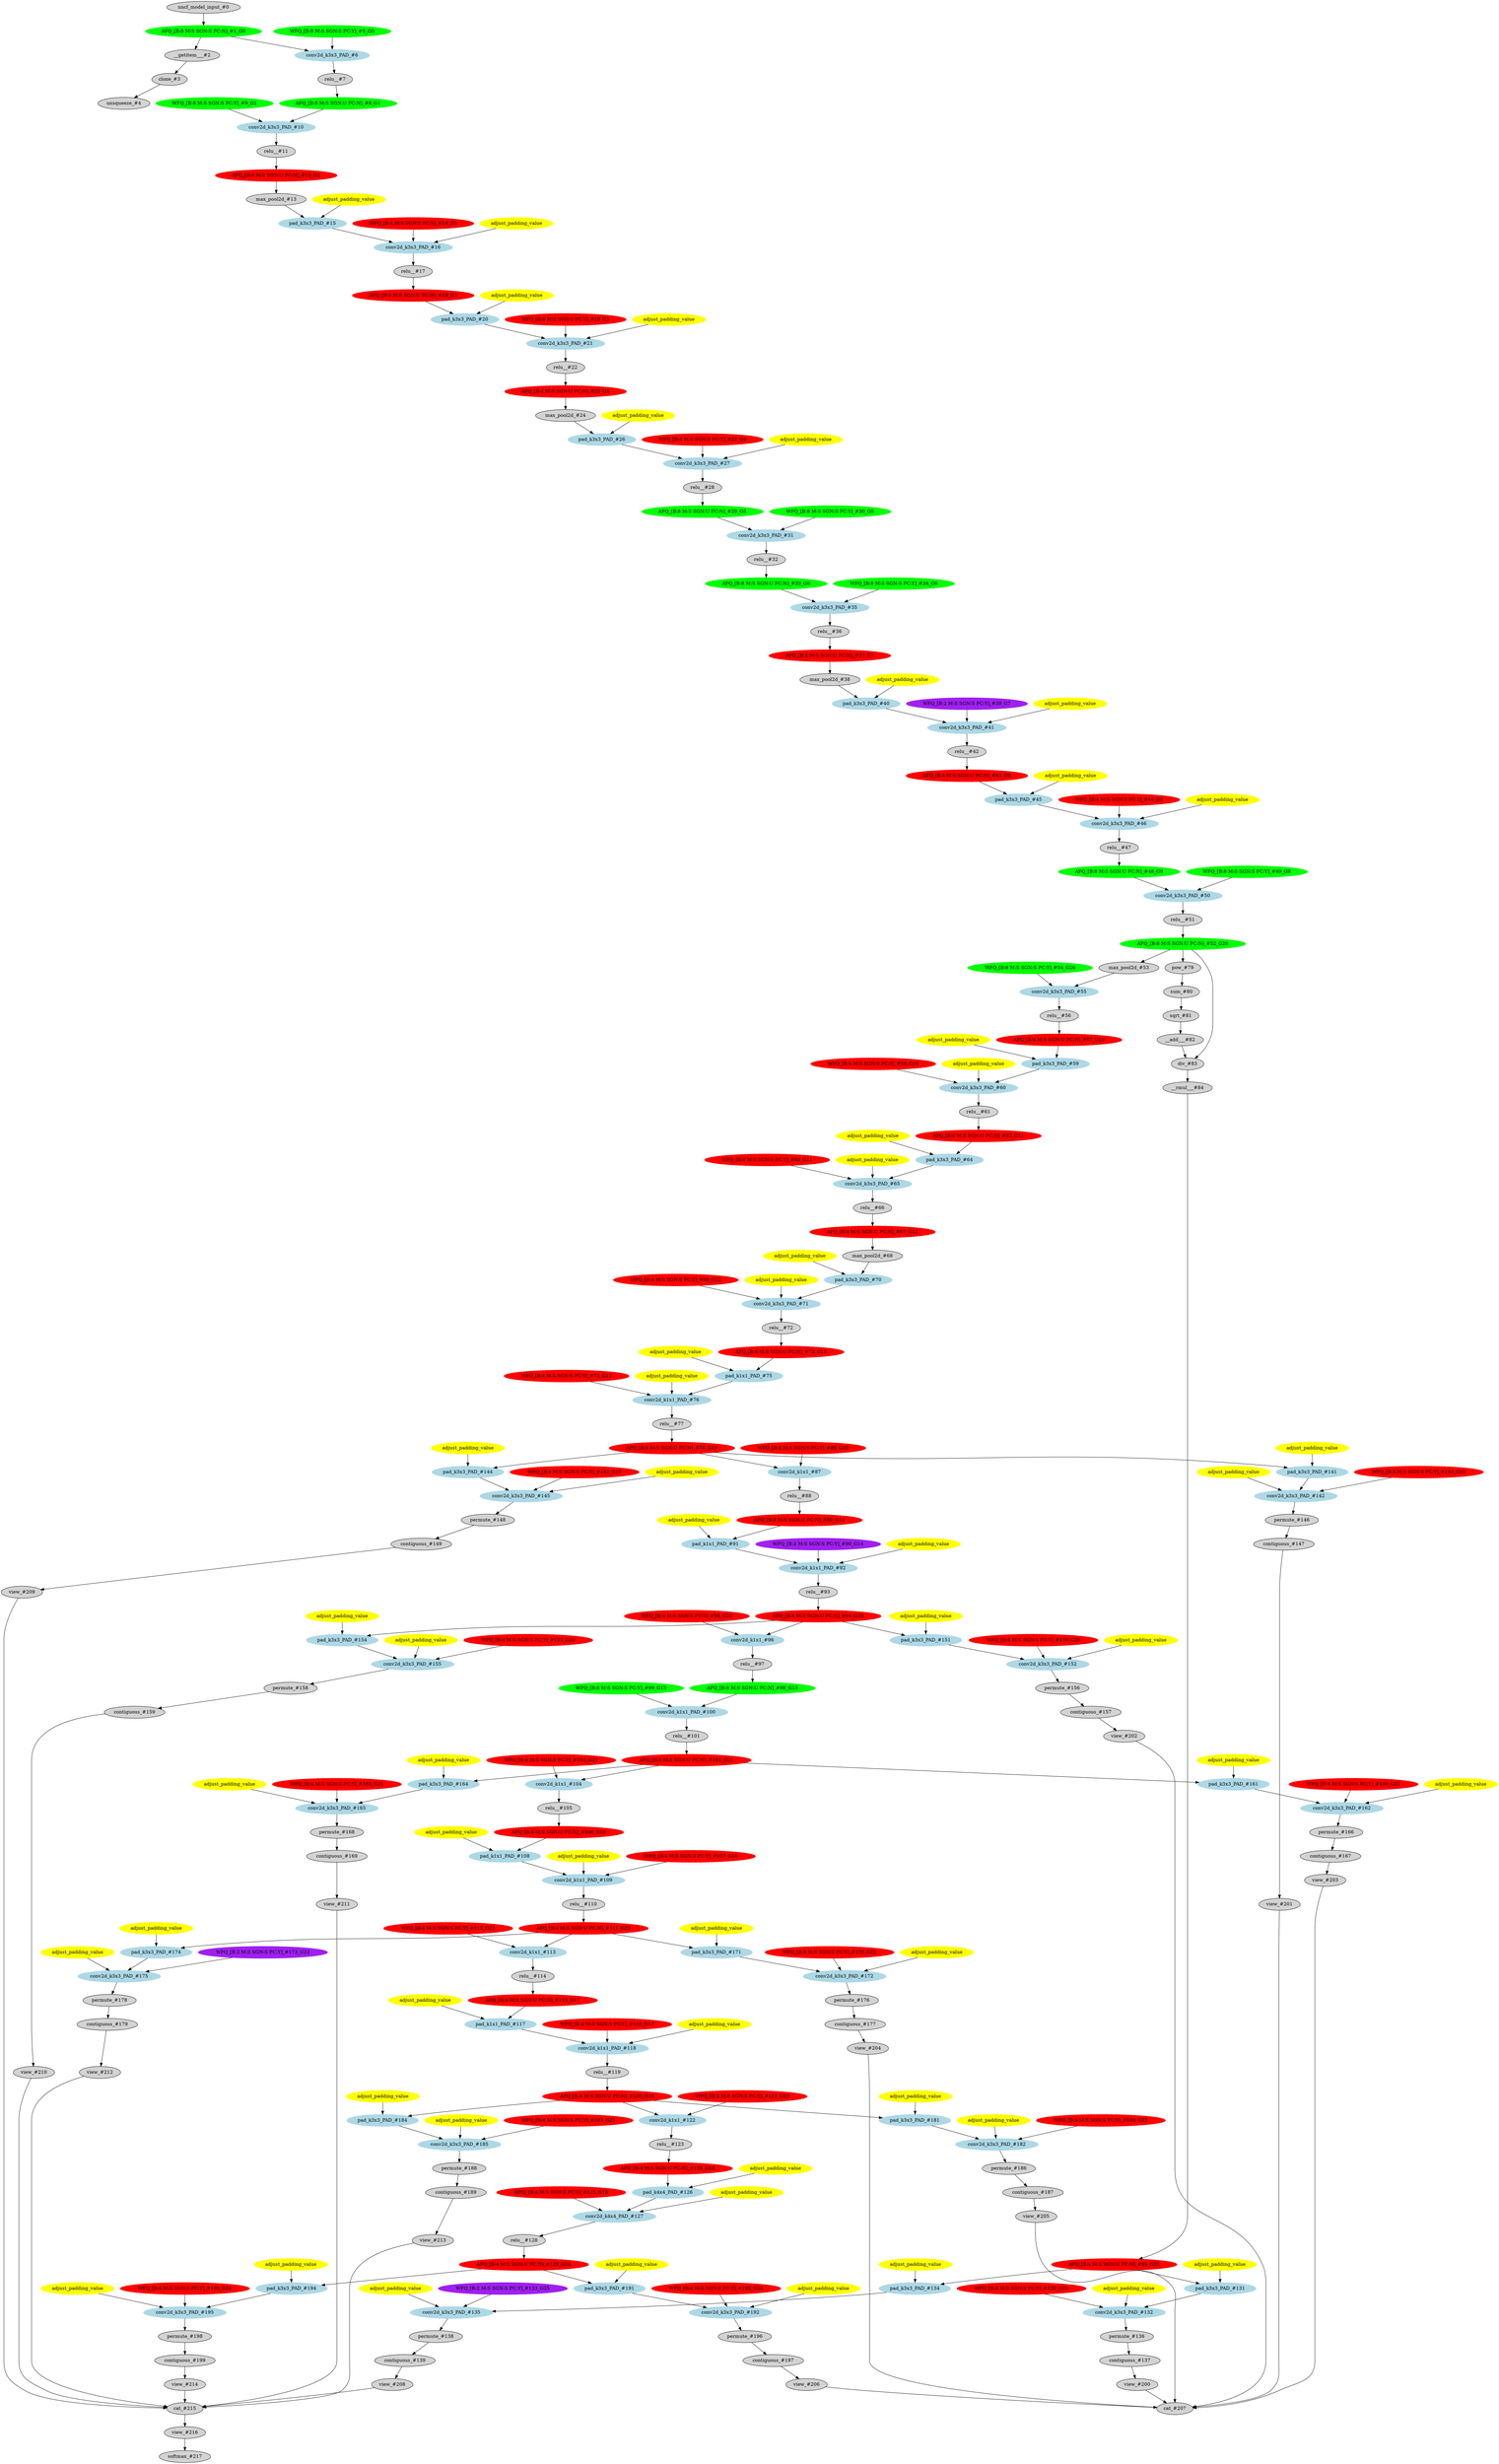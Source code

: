 strict digraph  {
"0 /nncf_model_input_0" [id=0, label="nncf_model_input_#0", style=filled, type=nncf_model_input];
"1 SymmetricQuantizer/symmetric_quantize_0" [color=green, id=1, label="AFQ_[B:8 M:S SGN:S PC:N]_#1_G0", style=filled, type=symmetric_quantize];
"2 SSD_VGG/__getitem___0" [id=2, label="__getitem___#2", style=filled, type=__getitem__];
"3 SSD_VGG/clone_0" [id=3, label="clone_#3", style=filled, type=clone];
"4 SSD_VGG/unsqueeze_0" [id=4, label="unsqueeze_#4", style=filled, type=unsqueeze];
"5 SSD_VGG/MultiOutputSequential[basenet]/NNCFConv2d[0]/ModuleDict[pre_ops]/UpdateWeight[0]/SymmetricQuantizer[op]/symmetric_quantize_0" [color=green, id=5, label="WFQ_[B:8 M:S SGN:S PC:Y]_#5_G0", style=filled, type=symmetric_quantize];
"6 SSD_VGG/MultiOutputSequential[basenet]/NNCFConv2d[0]/conv2d_0" [color=lightblue, id=6, label="conv2d_k3x3_PAD_#6", style=filled, type=conv2d];
"7 SSD_VGG/MultiOutputSequential[basenet]/ReLU[1]/relu__0" [id=7, label="relu__#7", style=filled, type=relu_];
"8 SSD_VGG/MultiOutputSequential[basenet]/ReLU[1]/SymmetricQuantizer/symmetric_quantize_0" [color=green, id=8, label="AFQ_[B:8 M:S SGN:U PC:N]_#8_G1", style=filled, type=symmetric_quantize];
"9 SSD_VGG/MultiOutputSequential[basenet]/NNCFConv2d[2]/ModuleDict[pre_ops]/UpdateWeight[0]/SymmetricQuantizer[op]/symmetric_quantize_0" [color=green, id=9, label="WFQ_[B:8 M:S SGN:S PC:Y]_#9_G1", style=filled, type=symmetric_quantize];
"10 SSD_VGG/MultiOutputSequential[basenet]/NNCFConv2d[2]/conv2d_0" [color=lightblue, id=10, label="conv2d_k3x3_PAD_#10", style=filled, type=conv2d];
"11 SSD_VGG/MultiOutputSequential[basenet]/ReLU[3]/relu__0" [id=11, label="relu__#11", style=filled, type=relu_];
"12 SSD_VGG/MultiOutputSequential[basenet]/ReLU[3]/SymmetricQuantizer/symmetric_quantize_0" [color=red, id=12, label="AFQ_[B:4 M:S SGN:U PC:N]_#12_G2", style=filled, type=symmetric_quantize];
"13 SSD_VGG/MultiOutputSequential[basenet]/MaxPool2d[4]/max_pool2d_0" [id=13, label="max_pool2d_#13", style=filled, type=max_pool2d];
"14 SSD_VGG/MultiOutputSequential[basenet]/NNCFConv2d[5]/ModuleDict[pre_ops]/UpdateWeight[1]/SymmetricQuantizer[op]/symmetric_quantize_0" [color=red, id=14, label="WFQ_[B:4 M:S SGN:S PC:Y]_#14_G2", style=filled, type=symmetric_quantize];
"15 SSD_VGG/MultiOutputSequential[basenet]/NNCFConv2d[5]/pad_0" [color=lightblue, id=15, label="pad_k3x3_PAD_#15", style=filled, type=pad];
"15 SSD_VGG/MultiOutputSequential[basenet]/NNCFConv2d[5]/pad_0_apad" [color=yellow, label=adjust_padding_value, style=filled, type=""];
"16 SSD_VGG/MultiOutputSequential[basenet]/NNCFConv2d[5]/conv2d_0" [color=lightblue, id=16, label="conv2d_k3x3_PAD_#16", style=filled, type=conv2d];
"16 SSD_VGG/MultiOutputSequential[basenet]/NNCFConv2d[5]/conv2d_0_apad" [color=yellow, label=adjust_padding_value, style=filled, type=""];
"17 SSD_VGG/MultiOutputSequential[basenet]/ReLU[6]/relu__0" [id=17, label="relu__#17", style=filled, type=relu_];
"18 SSD_VGG/MultiOutputSequential[basenet]/ReLU[6]/SymmetricQuantizer/symmetric_quantize_0" [color=red, id=18, label="AFQ_[B:4 M:S SGN:U PC:N]_#18_G3", style=filled, type=symmetric_quantize];
"19 SSD_VGG/MultiOutputSequential[basenet]/NNCFConv2d[7]/ModuleDict[pre_ops]/UpdateWeight[1]/SymmetricQuantizer[op]/symmetric_quantize_0" [color=red, id=19, label="WFQ_[B:4 M:S SGN:S PC:Y]_#19_G3", style=filled, type=symmetric_quantize];
"20 SSD_VGG/MultiOutputSequential[basenet]/NNCFConv2d[7]/pad_0" [color=lightblue, id=20, label="pad_k3x3_PAD_#20", style=filled, type=pad];
"20 SSD_VGG/MultiOutputSequential[basenet]/NNCFConv2d[7]/pad_0_apad" [color=yellow, label=adjust_padding_value, style=filled, type=""];
"21 SSD_VGG/MultiOutputSequential[basenet]/NNCFConv2d[7]/conv2d_0" [color=lightblue, id=21, label="conv2d_k3x3_PAD_#21", style=filled, type=conv2d];
"21 SSD_VGG/MultiOutputSequential[basenet]/NNCFConv2d[7]/conv2d_0_apad" [color=yellow, label=adjust_padding_value, style=filled, type=""];
"22 SSD_VGG/MultiOutputSequential[basenet]/ReLU[8]/relu__0" [id=22, label="relu__#22", style=filled, type=relu_];
"23 SSD_VGG/MultiOutputSequential[basenet]/ReLU[8]/SymmetricQuantizer/symmetric_quantize_0" [color=red, id=23, label="AFQ_[B:4 M:S SGN:U PC:N]_#23_G4", style=filled, type=symmetric_quantize];
"24 SSD_VGG/MultiOutputSequential[basenet]/MaxPool2d[9]/max_pool2d_0" [id=24, label="max_pool2d_#24", style=filled, type=max_pool2d];
"25 SSD_VGG/MultiOutputSequential[basenet]/NNCFConv2d[10]/ModuleDict[pre_ops]/UpdateWeight[1]/SymmetricQuantizer[op]/symmetric_quantize_0" [color=red, id=25, label="WFQ_[B:4 M:S SGN:S PC:Y]_#25_G4", style=filled, type=symmetric_quantize];
"26 SSD_VGG/MultiOutputSequential[basenet]/NNCFConv2d[10]/pad_0" [color=lightblue, id=26, label="pad_k3x3_PAD_#26", style=filled, type=pad];
"26 SSD_VGG/MultiOutputSequential[basenet]/NNCFConv2d[10]/pad_0_apad" [color=yellow, label=adjust_padding_value, style=filled, type=""];
"27 SSD_VGG/MultiOutputSequential[basenet]/NNCFConv2d[10]/conv2d_0" [color=lightblue, id=27, label="conv2d_k3x3_PAD_#27", style=filled, type=conv2d];
"27 SSD_VGG/MultiOutputSequential[basenet]/NNCFConv2d[10]/conv2d_0_apad" [color=yellow, label=adjust_padding_value, style=filled, type=""];
"28 SSD_VGG/MultiOutputSequential[basenet]/ReLU[11]/relu__0" [id=28, label="relu__#28", style=filled, type=relu_];
"29 SSD_VGG/MultiOutputSequential[basenet]/ReLU[11]/SymmetricQuantizer/symmetric_quantize_0" [color=green, id=29, label="AFQ_[B:8 M:S SGN:U PC:N]_#29_G5", style=filled, type=symmetric_quantize];
"30 SSD_VGG/MultiOutputSequential[basenet]/NNCFConv2d[12]/ModuleDict[pre_ops]/UpdateWeight[0]/SymmetricQuantizer[op]/symmetric_quantize_0" [color=green, id=30, label="WFQ_[B:8 M:S SGN:S PC:Y]_#30_G5", style=filled, type=symmetric_quantize];
"31 SSD_VGG/MultiOutputSequential[basenet]/NNCFConv2d[12]/conv2d_0" [color=lightblue, id=31, label="conv2d_k3x3_PAD_#31", style=filled, type=conv2d];
"32 SSD_VGG/MultiOutputSequential[basenet]/ReLU[13]/relu__0" [id=32, label="relu__#32", style=filled, type=relu_];
"33 SSD_VGG/MultiOutputSequential[basenet]/ReLU[13]/SymmetricQuantizer/symmetric_quantize_0" [color=green, id=33, label="AFQ_[B:8 M:S SGN:U PC:N]_#33_G6", style=filled, type=symmetric_quantize];
"34 SSD_VGG/MultiOutputSequential[basenet]/NNCFConv2d[14]/ModuleDict[pre_ops]/UpdateWeight[0]/SymmetricQuantizer[op]/symmetric_quantize_0" [color=green, id=34, label="WFQ_[B:8 M:S SGN:S PC:Y]_#34_G6", style=filled, type=symmetric_quantize];
"35 SSD_VGG/MultiOutputSequential[basenet]/NNCFConv2d[14]/conv2d_0" [color=lightblue, id=35, label="conv2d_k3x3_PAD_#35", style=filled, type=conv2d];
"36 SSD_VGG/MultiOutputSequential[basenet]/ReLU[15]/relu__0" [id=36, label="relu__#36", style=filled, type=relu_];
"37 SSD_VGG/MultiOutputSequential[basenet]/ReLU[15]/SymmetricQuantizer/symmetric_quantize_0" [color=red, id=37, label="AFQ_[B:4 M:S SGN:U PC:N]_#37_G7", style=filled, type=symmetric_quantize];
"38 SSD_VGG/MultiOutputSequential[basenet]/MaxPool2d[16]/max_pool2d_0" [id=38, label="max_pool2d_#38", style=filled, type=max_pool2d];
"39 SSD_VGG/MultiOutputSequential[basenet]/NNCFConv2d[17]/ModuleDict[pre_ops]/UpdateWeight[1]/SymmetricQuantizer[op]/symmetric_quantize_0" [color=purple, id=39, label="WFQ_[B:2 M:S SGN:S PC:Y]_#39_G7", style=filled, type=symmetric_quantize];
"40 SSD_VGG/MultiOutputSequential[basenet]/NNCFConv2d[17]/pad_0" [color=lightblue, id=40, label="pad_k3x3_PAD_#40", style=filled, type=pad];
"40 SSD_VGG/MultiOutputSequential[basenet]/NNCFConv2d[17]/pad_0_apad" [color=yellow, label=adjust_padding_value, style=filled, type=""];
"41 SSD_VGG/MultiOutputSequential[basenet]/NNCFConv2d[17]/conv2d_0" [color=lightblue, id=41, label="conv2d_k3x3_PAD_#41", style=filled, type=conv2d];
"41 SSD_VGG/MultiOutputSequential[basenet]/NNCFConv2d[17]/conv2d_0_apad" [color=yellow, label=adjust_padding_value, style=filled, type=""];
"42 SSD_VGG/MultiOutputSequential[basenet]/ReLU[18]/relu__0" [id=42, label="relu__#42", style=filled, type=relu_];
"43 SSD_VGG/MultiOutputSequential[basenet]/ReLU[18]/SymmetricQuantizer/symmetric_quantize_0" [color=red, id=43, label="AFQ_[B:4 M:S SGN:U PC:N]_#43_G8", style=filled, type=symmetric_quantize];
"44 SSD_VGG/MultiOutputSequential[basenet]/NNCFConv2d[19]/ModuleDict[pre_ops]/UpdateWeight[1]/SymmetricQuantizer[op]/symmetric_quantize_0" [color=red, id=44, label="WFQ_[B:4 M:S SGN:S PC:Y]_#44_G8", style=filled, type=symmetric_quantize];
"45 SSD_VGG/MultiOutputSequential[basenet]/NNCFConv2d[19]/pad_0" [color=lightblue, id=45, label="pad_k3x3_PAD_#45", style=filled, type=pad];
"45 SSD_VGG/MultiOutputSequential[basenet]/NNCFConv2d[19]/pad_0_apad" [color=yellow, label=adjust_padding_value, style=filled, type=""];
"46 SSD_VGG/MultiOutputSequential[basenet]/NNCFConv2d[19]/conv2d_0" [color=lightblue, id=46, label="conv2d_k3x3_PAD_#46", style=filled, type=conv2d];
"46 SSD_VGG/MultiOutputSequential[basenet]/NNCFConv2d[19]/conv2d_0_apad" [color=yellow, label=adjust_padding_value, style=filled, type=""];
"47 SSD_VGG/MultiOutputSequential[basenet]/ReLU[20]/relu__0" [id=47, label="relu__#47", style=filled, type=relu_];
"48 SSD_VGG/MultiOutputSequential[basenet]/ReLU[20]/SymmetricQuantizer/symmetric_quantize_0" [color=green, id=48, label="AFQ_[B:8 M:S SGN:U PC:N]_#48_G9", style=filled, type=symmetric_quantize];
"49 SSD_VGG/MultiOutputSequential[basenet]/NNCFConv2d[21]/ModuleDict[pre_ops]/UpdateWeight[0]/SymmetricQuantizer[op]/symmetric_quantize_0" [color=green, id=49, label="WFQ_[B:8 M:S SGN:S PC:Y]_#49_G9", style=filled, type=symmetric_quantize];
"50 SSD_VGG/MultiOutputSequential[basenet]/NNCFConv2d[21]/conv2d_0" [color=lightblue, id=50, label="conv2d_k3x3_PAD_#50", style=filled, type=conv2d];
"51 SSD_VGG/MultiOutputSequential[basenet]/ReLU[22]/relu__0" [id=51, label="relu__#51", style=filled, type=relu_];
"52 SSD_VGG/MultiOutputSequential[basenet]/ReLU[22]/SymmetricQuantizer/symmetric_quantize_0" [color=green, id=52, label="AFQ_[B:8 M:S SGN:U PC:N]_#52_G26", style=filled, type=symmetric_quantize];
"53 SSD_VGG/MultiOutputSequential[basenet]/MaxPool2d[23]/max_pool2d_0" [id=53, label="max_pool2d_#53", style=filled, type=max_pool2d];
"54 SSD_VGG/MultiOutputSequential[basenet]/NNCFConv2d[24]/ModuleDict[pre_ops]/UpdateWeight[0]/SymmetricQuantizer[op]/symmetric_quantize_0" [color=green, id=54, label="WFQ_[B:8 M:S SGN:S PC:Y]_#54_G26", style=filled, type=symmetric_quantize];
"55 SSD_VGG/MultiOutputSequential[basenet]/NNCFConv2d[24]/conv2d_0" [color=lightblue, id=55, label="conv2d_k3x3_PAD_#55", style=filled, type=conv2d];
"56 SSD_VGG/MultiOutputSequential[basenet]/ReLU[25]/relu__0" [id=56, label="relu__#56", style=filled, type=relu_];
"57 SSD_VGG/MultiOutputSequential[basenet]/ReLU[25]/SymmetricQuantizer/symmetric_quantize_0" [color=red, id=57, label="AFQ_[B:4 M:S SGN:U PC:N]_#57_G10", style=filled, type=symmetric_quantize];
"58 SSD_VGG/MultiOutputSequential[basenet]/NNCFConv2d[26]/ModuleDict[pre_ops]/UpdateWeight[1]/SymmetricQuantizer[op]/symmetric_quantize_0" [color=red, id=58, label="WFQ_[B:4 M:S SGN:S PC:Y]_#58_G10", style=filled, type=symmetric_quantize];
"59 SSD_VGG/MultiOutputSequential[basenet]/NNCFConv2d[26]/pad_0" [color=lightblue, id=59, label="pad_k3x3_PAD_#59", style=filled, type=pad];
"59 SSD_VGG/MultiOutputSequential[basenet]/NNCFConv2d[26]/pad_0_apad" [color=yellow, label=adjust_padding_value, style=filled, type=""];
"60 SSD_VGG/MultiOutputSequential[basenet]/NNCFConv2d[26]/conv2d_0" [color=lightblue, id=60, label="conv2d_k3x3_PAD_#60", style=filled, type=conv2d];
"60 SSD_VGG/MultiOutputSequential[basenet]/NNCFConv2d[26]/conv2d_0_apad" [color=yellow, label=adjust_padding_value, style=filled, type=""];
"61 SSD_VGG/MultiOutputSequential[basenet]/ReLU[27]/relu__0" [id=61, label="relu__#61", style=filled, type=relu_];
"62 SSD_VGG/MultiOutputSequential[basenet]/ReLU[27]/SymmetricQuantizer/symmetric_quantize_0" [color=red, id=62, label="AFQ_[B:4 M:S SGN:U PC:N]_#62_G11", style=filled, type=symmetric_quantize];
"63 SSD_VGG/MultiOutputSequential[basenet]/NNCFConv2d[28]/ModuleDict[pre_ops]/UpdateWeight[1]/SymmetricQuantizer[op]/symmetric_quantize_0" [color=red, id=63, label="WFQ_[B:4 M:S SGN:S PC:Y]_#63_G11", style=filled, type=symmetric_quantize];
"64 SSD_VGG/MultiOutputSequential[basenet]/NNCFConv2d[28]/pad_0" [color=lightblue, id=64, label="pad_k3x3_PAD_#64", style=filled, type=pad];
"64 SSD_VGG/MultiOutputSequential[basenet]/NNCFConv2d[28]/pad_0_apad" [color=yellow, label=adjust_padding_value, style=filled, type=""];
"65 SSD_VGG/MultiOutputSequential[basenet]/NNCFConv2d[28]/conv2d_0" [color=lightblue, id=65, label="conv2d_k3x3_PAD_#65", style=filled, type=conv2d];
"65 SSD_VGG/MultiOutputSequential[basenet]/NNCFConv2d[28]/conv2d_0_apad" [color=yellow, label=adjust_padding_value, style=filled, type=""];
"66 SSD_VGG/MultiOutputSequential[basenet]/ReLU[29]/relu__0" [id=66, label="relu__#66", style=filled, type=relu_];
"67 SSD_VGG/MultiOutputSequential[basenet]/ReLU[29]/SymmetricQuantizer/symmetric_quantize_0" [color=red, id=67, label="AFQ_[B:4 M:S SGN:U PC:N]_#67_G12", style=filled, type=symmetric_quantize];
"68 SSD_VGG/MultiOutputSequential[basenet]/MaxPool2d[30]/max_pool2d_0" [id=68, label="max_pool2d_#68", style=filled, type=max_pool2d];
"69 SSD_VGG/MultiOutputSequential[basenet]/NNCFConv2d[31]/ModuleDict[pre_ops]/UpdateWeight[1]/SymmetricQuantizer[op]/symmetric_quantize_0" [color=red, id=69, label="WFQ_[B:4 M:S SGN:S PC:Y]_#69_G12", style=filled, type=symmetric_quantize];
"70 SSD_VGG/MultiOutputSequential[basenet]/NNCFConv2d[31]/pad_0" [color=lightblue, id=70, label="pad_k3x3_PAD_#70", style=filled, type=pad];
"70 SSD_VGG/MultiOutputSequential[basenet]/NNCFConv2d[31]/pad_0_apad" [color=yellow, label=adjust_padding_value, style=filled, type=""];
"71 SSD_VGG/MultiOutputSequential[basenet]/NNCFConv2d[31]/conv2d_0" [color=lightblue, id=71, label="conv2d_k3x3_PAD_#71", style=filled, type=conv2d];
"71 SSD_VGG/MultiOutputSequential[basenet]/NNCFConv2d[31]/conv2d_0_apad" [color=yellow, label=adjust_padding_value, style=filled, type=""];
"72 SSD_VGG/MultiOutputSequential[basenet]/ReLU[32]/relu__0" [id=72, label="relu__#72", style=filled, type=relu_];
"73 SSD_VGG/MultiOutputSequential[basenet]/ReLU[32]/SymmetricQuantizer/symmetric_quantize_0" [color=red, id=73, label="AFQ_[B:4 M:S SGN:U PC:N]_#73_G13", style=filled, type=symmetric_quantize];
"74 SSD_VGG/MultiOutputSequential[basenet]/NNCFConv2d[33]/ModuleDict[pre_ops]/UpdateWeight[1]/SymmetricQuantizer[op]/symmetric_quantize_0" [color=red, id=74, label="WFQ_[B:4 M:S SGN:S PC:Y]_#74_G13", style=filled, type=symmetric_quantize];
"75 SSD_VGG/MultiOutputSequential[basenet]/NNCFConv2d[33]/pad_0" [color=lightblue, id=75, label="pad_k1x1_PAD_#75", style=filled, type=pad];
"75 SSD_VGG/MultiOutputSequential[basenet]/NNCFConv2d[33]/pad_0_apad" [color=yellow, label=adjust_padding_value, style=filled, type=""];
"76 SSD_VGG/MultiOutputSequential[basenet]/NNCFConv2d[33]/conv2d_0" [color=lightblue, id=76, label="conv2d_k1x1_PAD_#76", style=filled, type=conv2d];
"76 SSD_VGG/MultiOutputSequential[basenet]/NNCFConv2d[33]/conv2d_0_apad" [color=yellow, label=adjust_padding_value, style=filled, type=""];
"77 SSD_VGG/MultiOutputSequential[basenet]/ReLU[34]/relu__0" [id=77, label="relu__#77", style=filled, type=relu_];
"78 SSD_VGG/MultiOutputSequential[basenet]/ReLU[34]/SymmetricQuantizer/symmetric_quantize_0" [color=red, id=78, label="AFQ_[B:4 M:S SGN:U PC:N]_#78_G19", style=filled, type=symmetric_quantize];
"79 SSD_VGG/NNCFUserL2Norm[L2Norm]/pow_0" [id=79, label="pow_#79", style=filled, type=pow];
"80 SSD_VGG/NNCFUserL2Norm[L2Norm]/sum_0" [id=80, label="sum_#80", style=filled, type=sum];
"81 SSD_VGG/NNCFUserL2Norm[L2Norm]/sqrt_0" [id=81, label="sqrt_#81", style=filled, type=sqrt];
"82 SSD_VGG/NNCFUserL2Norm[L2Norm]/__add___0" [id=82, label="__add___#82", style=filled, type=__add__];
"83 SSD_VGG/NNCFUserL2Norm[L2Norm]/div_0" [id=83, label="div_#83", style=filled, type=div];
"84 SSD_VGG/NNCFUserL2Norm[L2Norm]/__rmul___0" [id=84, label="__rmul___#84", style=filled, type=__rmul__];
"85 SSD_VGG/NNCFUserL2Norm[L2Norm]/SymmetricQuantizer/symmetric_quantize_0" [color=red, id=85, label="AFQ_[B:4 M:S SGN:U PC:N]_#85_G25", style=filled, type=symmetric_quantize];
"86 SSD_VGG/MultiOutputSequential[extras]/NNCFConv2d[0]/ModuleDict[pre_ops]/UpdateWeight[0]/SymmetricQuantizer[op]/symmetric_quantize_0" [color=red, id=86, label="WFQ_[B:4 M:S SGN:S PC:Y]_#86_G19", style=filled, type=symmetric_quantize];
"87 SSD_VGG/MultiOutputSequential[extras]/NNCFConv2d[0]/conv2d_0" [color=lightblue, id=87, label="conv2d_k1x1_#87", style=filled, type=conv2d];
"88 SSD_VGG/MultiOutputSequential[extras]/ReLU[1]/relu__0" [id=88, label="relu__#88", style=filled, type=relu_];
"89 SSD_VGG/MultiOutputSequential[extras]/ReLU[1]/SymmetricQuantizer/symmetric_quantize_0" [color=red, id=89, label="AFQ_[B:4 M:S SGN:U PC:N]_#89_G14", style=filled, type=symmetric_quantize];
"90 SSD_VGG/MultiOutputSequential[extras]/NNCFConv2d[2]/ModuleDict[pre_ops]/UpdateWeight[1]/SymmetricQuantizer[op]/symmetric_quantize_0" [color=purple, id=90, label="WFQ_[B:2 M:S SGN:S PC:Y]_#90_G14", style=filled, type=symmetric_quantize];
"91 SSD_VGG/MultiOutputSequential[extras]/NNCFConv2d[2]/pad_0" [color=lightblue, id=91, label="pad_k1x1_PAD_#91", style=filled, type=pad];
"91 SSD_VGG/MultiOutputSequential[extras]/NNCFConv2d[2]/pad_0_apad" [color=yellow, label=adjust_padding_value, style=filled, type=""];
"92 SSD_VGG/MultiOutputSequential[extras]/NNCFConv2d[2]/conv2d_0" [color=lightblue, id=92, label="conv2d_k1x1_PAD_#92", style=filled, type=conv2d];
"92 SSD_VGG/MultiOutputSequential[extras]/NNCFConv2d[2]/conv2d_0_apad" [color=yellow, label=adjust_padding_value, style=filled, type=""];
"93 SSD_VGG/MultiOutputSequential[extras]/ReLU[3]/relu__0" [id=93, label="relu__#93", style=filled, type=relu_];
"94 SSD_VGG/MultiOutputSequential[extras]/ReLU[3]/SymmetricQuantizer/symmetric_quantize_0" [color=red, id=94, label="AFQ_[B:4 M:S SGN:U PC:N]_#94_G20", style=filled, type=symmetric_quantize];
"95 SSD_VGG/MultiOutputSequential[extras]/NNCFConv2d[4]/ModuleDict[pre_ops]/UpdateWeight[0]/SymmetricQuantizer[op]/symmetric_quantize_0" [color=red, id=95, label="WFQ_[B:4 M:S SGN:S PC:Y]_#95_G20", style=filled, type=symmetric_quantize];
"96 SSD_VGG/MultiOutputSequential[extras]/NNCFConv2d[4]/conv2d_0" [color=lightblue, id=96, label="conv2d_k1x1_#96", style=filled, type=conv2d];
"97 SSD_VGG/MultiOutputSequential[extras]/ReLU[5]/relu__0" [id=97, label="relu__#97", style=filled, type=relu_];
"98 SSD_VGG/MultiOutputSequential[extras]/ReLU[5]/SymmetricQuantizer/symmetric_quantize_0" [color=green, id=98, label="AFQ_[B:8 M:S SGN:U PC:N]_#98_G15", style=filled, type=symmetric_quantize];
"99 SSD_VGG/MultiOutputSequential[extras]/NNCFConv2d[6]/ModuleDict[pre_ops]/UpdateWeight[0]/SymmetricQuantizer[op]/symmetric_quantize_0" [color=green, id=99, label="WFQ_[B:8 M:S SGN:S PC:Y]_#99_G15", style=filled, type=symmetric_quantize];
"100 SSD_VGG/MultiOutputSequential[extras]/NNCFConv2d[6]/conv2d_0" [color=lightblue, id=100, label="conv2d_k1x1_PAD_#100", style=filled, type=conv2d];
"101 SSD_VGG/MultiOutputSequential[extras]/ReLU[7]/relu__0" [id=101, label="relu__#101", style=filled, type=relu_];
"102 SSD_VGG/MultiOutputSequential[extras]/ReLU[7]/SymmetricQuantizer/symmetric_quantize_0" [color=red, id=102, label="AFQ_[B:4 M:S SGN:U PC:N]_#102_G21", style=filled, type=symmetric_quantize];
"103 SSD_VGG/MultiOutputSequential[extras]/NNCFConv2d[8]/ModuleDict[pre_ops]/UpdateWeight[0]/SymmetricQuantizer[op]/symmetric_quantize_0" [color=red, id=103, label="WFQ_[B:4 M:S SGN:S PC:Y]_#103_G21", style=filled, type=symmetric_quantize];
"104 SSD_VGG/MultiOutputSequential[extras]/NNCFConv2d[8]/conv2d_0" [color=lightblue, id=104, label="conv2d_k1x1_#104", style=filled, type=conv2d];
"105 SSD_VGG/MultiOutputSequential[extras]/ReLU[9]/relu__0" [id=105, label="relu__#105", style=filled, type=relu_];
"106 SSD_VGG/MultiOutputSequential[extras]/ReLU[9]/SymmetricQuantizer/symmetric_quantize_0" [color=red, id=106, label="AFQ_[B:4 M:S SGN:U PC:N]_#106_G16", style=filled, type=symmetric_quantize];
"107 SSD_VGG/MultiOutputSequential[extras]/NNCFConv2d[10]/ModuleDict[pre_ops]/UpdateWeight[1]/SymmetricQuantizer[op]/symmetric_quantize_0" [color=red, id=107, label="WFQ_[B:4 M:S SGN:S PC:Y]_#107_G16", style=filled, type=symmetric_quantize];
"108 SSD_VGG/MultiOutputSequential[extras]/NNCFConv2d[10]/pad_0" [color=lightblue, id=108, label="pad_k1x1_PAD_#108", style=filled, type=pad];
"108 SSD_VGG/MultiOutputSequential[extras]/NNCFConv2d[10]/pad_0_apad" [color=yellow, label=adjust_padding_value, style=filled, type=""];
"109 SSD_VGG/MultiOutputSequential[extras]/NNCFConv2d[10]/conv2d_0" [color=lightblue, id=109, label="conv2d_k1x1_PAD_#109", style=filled, type=conv2d];
"109 SSD_VGG/MultiOutputSequential[extras]/NNCFConv2d[10]/conv2d_0_apad" [color=yellow, label=adjust_padding_value, style=filled, type=""];
"110 SSD_VGG/MultiOutputSequential[extras]/ReLU[11]/relu__0" [id=110, label="relu__#110", style=filled, type=relu_];
"111 SSD_VGG/MultiOutputSequential[extras]/ReLU[11]/SymmetricQuantizer/symmetric_quantize_0" [color=red, id=111, label="AFQ_[B:4 M:S SGN:U PC:N]_#111_G22", style=filled, type=symmetric_quantize];
"112 SSD_VGG/MultiOutputSequential[extras]/NNCFConv2d[12]/ModuleDict[pre_ops]/UpdateWeight[0]/SymmetricQuantizer[op]/symmetric_quantize_0" [color=red, id=112, label="WFQ_[B:4 M:S SGN:S PC:Y]_#112_G22", style=filled, type=symmetric_quantize];
"113 SSD_VGG/MultiOutputSequential[extras]/NNCFConv2d[12]/conv2d_0" [color=lightblue, id=113, label="conv2d_k1x1_#113", style=filled, type=conv2d];
"114 SSD_VGG/MultiOutputSequential[extras]/ReLU[13]/relu__0" [id=114, label="relu__#114", style=filled, type=relu_];
"115 SSD_VGG/MultiOutputSequential[extras]/ReLU[13]/SymmetricQuantizer/symmetric_quantize_0" [color=red, id=115, label="AFQ_[B:4 M:S SGN:U PC:N]_#115_G17", style=filled, type=symmetric_quantize];
"116 SSD_VGG/MultiOutputSequential[extras]/NNCFConv2d[14]/ModuleDict[pre_ops]/UpdateWeight[1]/SymmetricQuantizer[op]/symmetric_quantize_0" [color=red, id=116, label="WFQ_[B:4 M:S SGN:S PC:Y]_#116_G17", style=filled, type=symmetric_quantize];
"117 SSD_VGG/MultiOutputSequential[extras]/NNCFConv2d[14]/pad_0" [color=lightblue, id=117, label="pad_k1x1_PAD_#117", style=filled, type=pad];
"117 SSD_VGG/MultiOutputSequential[extras]/NNCFConv2d[14]/pad_0_apad" [color=yellow, label=adjust_padding_value, style=filled, type=""];
"118 SSD_VGG/MultiOutputSequential[extras]/NNCFConv2d[14]/conv2d_0" [color=lightblue, id=118, label="conv2d_k1x1_PAD_#118", style=filled, type=conv2d];
"118 SSD_VGG/MultiOutputSequential[extras]/NNCFConv2d[14]/conv2d_0_apad" [color=yellow, label=adjust_padding_value, style=filled, type=""];
"119 SSD_VGG/MultiOutputSequential[extras]/ReLU[15]/relu__0" [id=119, label="relu__#119", style=filled, type=relu_];
"120 SSD_VGG/MultiOutputSequential[extras]/ReLU[15]/SymmetricQuantizer/symmetric_quantize_0" [color=red, id=120, label="AFQ_[B:4 M:S SGN:U PC:N]_#120_G23", style=filled, type=symmetric_quantize];
"121 SSD_VGG/MultiOutputSequential[extras]/NNCFConv2d[16]/ModuleDict[pre_ops]/UpdateWeight[0]/SymmetricQuantizer[op]/symmetric_quantize_0" [color=red, id=121, label="WFQ_[B:4 M:S SGN:S PC:Y]_#121_G23", style=filled, type=symmetric_quantize];
"122 SSD_VGG/MultiOutputSequential[extras]/NNCFConv2d[16]/conv2d_0" [color=lightblue, id=122, label="conv2d_k1x1_#122", style=filled, type=conv2d];
"123 SSD_VGG/MultiOutputSequential[extras]/ReLU[17]/relu__0" [id=123, label="relu__#123", style=filled, type=relu_];
"124 SSD_VGG/MultiOutputSequential[extras]/ReLU[17]/SymmetricQuantizer/symmetric_quantize_0" [color=red, id=124, label="AFQ_[B:4 M:S SGN:U PC:N]_#124_G18", style=filled, type=symmetric_quantize];
"125 SSD_VGG/MultiOutputSequential[extras]/NNCFConv2d[18]/ModuleDict[pre_ops]/UpdateWeight[1]/SymmetricQuantizer[op]/symmetric_quantize_0" [color=red, id=125, label="WFQ_[B:4 M:S SGN:S PC:Y]_#125_G18", style=filled, type=symmetric_quantize];
"126 SSD_VGG/MultiOutputSequential[extras]/NNCFConv2d[18]/pad_0" [color=lightblue, id=126, label="pad_k4x4_PAD_#126", style=filled, type=pad];
"126 SSD_VGG/MultiOutputSequential[extras]/NNCFConv2d[18]/pad_0_apad" [color=yellow, label=adjust_padding_value, style=filled, type=""];
"127 SSD_VGG/MultiOutputSequential[extras]/NNCFConv2d[18]/conv2d_0" [color=lightblue, id=127, label="conv2d_k4x4_PAD_#127", style=filled, type=conv2d];
"127 SSD_VGG/MultiOutputSequential[extras]/NNCFConv2d[18]/conv2d_0_apad" [color=yellow, label=adjust_padding_value, style=filled, type=""];
"128 SSD_VGG/MultiOutputSequential[extras]/ReLU[19]/relu__0" [id=128, label="relu__#128", style=filled, type=relu_];
"129 SSD_VGG/MultiOutputSequential[extras]/ReLU[19]/SymmetricQuantizer/symmetric_quantize_0" [color=red, id=129, label="AFQ_[B:4 M:S SGN:U PC:N]_#129_G24", style=filled, type=symmetric_quantize];
"130 SSD_VGG/SSDDetectionOutput[detection_head]/ModuleList[heads]/SSDHead[0]/NNCFConv2d[loc]/ModuleDict[pre_ops]/UpdateWeight[1]/SymmetricQuantizer[op]/symmetric_quantize_0" [color=red, id=130, label="WFQ_[B:4 M:S SGN:S PC:Y]_#130_G25", style=filled, type=symmetric_quantize];
"131 SSD_VGG/SSDDetectionOutput[detection_head]/ModuleList[heads]/SSDHead[0]/NNCFConv2d[loc]/pad_0" [color=lightblue, id=131, label="pad_k3x3_PAD_#131", style=filled, type=pad];
"131 SSD_VGG/SSDDetectionOutput[detection_head]/ModuleList[heads]/SSDHead[0]/NNCFConv2d[loc]/pad_0_apad" [color=yellow, label=adjust_padding_value, style=filled, type=""];
"132 SSD_VGG/SSDDetectionOutput[detection_head]/ModuleList[heads]/SSDHead[0]/NNCFConv2d[loc]/conv2d_0" [color=lightblue, id=132, label="conv2d_k3x3_PAD_#132", style=filled, type=conv2d];
"132 SSD_VGG/SSDDetectionOutput[detection_head]/ModuleList[heads]/SSDHead[0]/NNCFConv2d[loc]/conv2d_0_apad" [color=yellow, label=adjust_padding_value, style=filled, type=""];
"133 SSD_VGG/SSDDetectionOutput[detection_head]/ModuleList[heads]/SSDHead[0]/NNCFConv2d[conf]/ModuleDict[pre_ops]/UpdateWeight[1]/SymmetricQuantizer[op]/symmetric_quantize_0" [color=purple, id=133, label="WFQ_[B:2 M:S SGN:S PC:Y]_#133_G25", style=filled, type=symmetric_quantize];
"134 SSD_VGG/SSDDetectionOutput[detection_head]/ModuleList[heads]/SSDHead[0]/NNCFConv2d[conf]/pad_0" [color=lightblue, id=134, label="pad_k3x3_PAD_#134", style=filled, type=pad];
"134 SSD_VGG/SSDDetectionOutput[detection_head]/ModuleList[heads]/SSDHead[0]/NNCFConv2d[conf]/pad_0_apad" [color=yellow, label=adjust_padding_value, style=filled, type=""];
"135 SSD_VGG/SSDDetectionOutput[detection_head]/ModuleList[heads]/SSDHead[0]/NNCFConv2d[conf]/conv2d_0" [color=lightblue, id=135, label="conv2d_k3x3_PAD_#135", style=filled, type=conv2d];
"135 SSD_VGG/SSDDetectionOutput[detection_head]/ModuleList[heads]/SSDHead[0]/NNCFConv2d[conf]/conv2d_0_apad" [color=yellow, label=adjust_padding_value, style=filled, type=""];
"136 SSD_VGG/SSDDetectionOutput[detection_head]/ModuleList[heads]/SSDHead[0]/permute_0" [id=136, label="permute_#136", style=filled, type=permute];
"137 SSD_VGG/SSDDetectionOutput[detection_head]/ModuleList[heads]/SSDHead[0]/contiguous_0" [id=137, label="contiguous_#137", style=filled, type=contiguous];
"138 SSD_VGG/SSDDetectionOutput[detection_head]/ModuleList[heads]/SSDHead[0]/permute_1" [id=138, label="permute_#138", style=filled, type=permute];
"139 SSD_VGG/SSDDetectionOutput[detection_head]/ModuleList[heads]/SSDHead[0]/contiguous_1" [id=139, label="contiguous_#139", style=filled, type=contiguous];
"140 SSD_VGG/SSDDetectionOutput[detection_head]/ModuleList[heads]/SSDHead[1]/NNCFConv2d[loc]/ModuleDict[pre_ops]/UpdateWeight[1]/SymmetricQuantizer[op]/symmetric_quantize_0" [color=red, id=140, label="WFQ_[B:4 M:S SGN:S PC:Y]_#140_G19", style=filled, type=symmetric_quantize];
"141 SSD_VGG/SSDDetectionOutput[detection_head]/ModuleList[heads]/SSDHead[1]/NNCFConv2d[loc]/pad_0" [color=lightblue, id=141, label="pad_k3x3_PAD_#141", style=filled, type=pad];
"141 SSD_VGG/SSDDetectionOutput[detection_head]/ModuleList[heads]/SSDHead[1]/NNCFConv2d[loc]/pad_0_apad" [color=yellow, label=adjust_padding_value, style=filled, type=""];
"142 SSD_VGG/SSDDetectionOutput[detection_head]/ModuleList[heads]/SSDHead[1]/NNCFConv2d[loc]/conv2d_0" [color=lightblue, id=142, label="conv2d_k3x3_PAD_#142", style=filled, type=conv2d];
"142 SSD_VGG/SSDDetectionOutput[detection_head]/ModuleList[heads]/SSDHead[1]/NNCFConv2d[loc]/conv2d_0_apad" [color=yellow, label=adjust_padding_value, style=filled, type=""];
"143 SSD_VGG/SSDDetectionOutput[detection_head]/ModuleList[heads]/SSDHead[1]/NNCFConv2d[conf]/ModuleDict[pre_ops]/UpdateWeight[1]/SymmetricQuantizer[op]/symmetric_quantize_0" [color=red, id=143, label="WFQ_[B:4 M:S SGN:S PC:Y]_#143_G19", style=filled, type=symmetric_quantize];
"144 SSD_VGG/SSDDetectionOutput[detection_head]/ModuleList[heads]/SSDHead[1]/NNCFConv2d[conf]/pad_0" [color=lightblue, id=144, label="pad_k3x3_PAD_#144", style=filled, type=pad];
"144 SSD_VGG/SSDDetectionOutput[detection_head]/ModuleList[heads]/SSDHead[1]/NNCFConv2d[conf]/pad_0_apad" [color=yellow, label=adjust_padding_value, style=filled, type=""];
"145 SSD_VGG/SSDDetectionOutput[detection_head]/ModuleList[heads]/SSDHead[1]/NNCFConv2d[conf]/conv2d_0" [color=lightblue, id=145, label="conv2d_k3x3_PAD_#145", style=filled, type=conv2d];
"145 SSD_VGG/SSDDetectionOutput[detection_head]/ModuleList[heads]/SSDHead[1]/NNCFConv2d[conf]/conv2d_0_apad" [color=yellow, label=adjust_padding_value, style=filled, type=""];
"146 SSD_VGG/SSDDetectionOutput[detection_head]/ModuleList[heads]/SSDHead[1]/permute_0" [id=146, label="permute_#146", style=filled, type=permute];
"147 SSD_VGG/SSDDetectionOutput[detection_head]/ModuleList[heads]/SSDHead[1]/contiguous_0" [id=147, label="contiguous_#147", style=filled, type=contiguous];
"148 SSD_VGG/SSDDetectionOutput[detection_head]/ModuleList[heads]/SSDHead[1]/permute_1" [id=148, label="permute_#148", style=filled, type=permute];
"149 SSD_VGG/SSDDetectionOutput[detection_head]/ModuleList[heads]/SSDHead[1]/contiguous_1" [id=149, label="contiguous_#149", style=filled, type=contiguous];
"150 SSD_VGG/SSDDetectionOutput[detection_head]/ModuleList[heads]/SSDHead[2]/NNCFConv2d[loc]/ModuleDict[pre_ops]/UpdateWeight[1]/SymmetricQuantizer[op]/symmetric_quantize_0" [color=red, id=150, label="WFQ_[B:4 M:S SGN:S PC:Y]_#150_G20", style=filled, type=symmetric_quantize];
"151 SSD_VGG/SSDDetectionOutput[detection_head]/ModuleList[heads]/SSDHead[2]/NNCFConv2d[loc]/pad_0" [color=lightblue, id=151, label="pad_k3x3_PAD_#151", style=filled, type=pad];
"151 SSD_VGG/SSDDetectionOutput[detection_head]/ModuleList[heads]/SSDHead[2]/NNCFConv2d[loc]/pad_0_apad" [color=yellow, label=adjust_padding_value, style=filled, type=""];
"152 SSD_VGG/SSDDetectionOutput[detection_head]/ModuleList[heads]/SSDHead[2]/NNCFConv2d[loc]/conv2d_0" [color=lightblue, id=152, label="conv2d_k3x3_PAD_#152", style=filled, type=conv2d];
"152 SSD_VGG/SSDDetectionOutput[detection_head]/ModuleList[heads]/SSDHead[2]/NNCFConv2d[loc]/conv2d_0_apad" [color=yellow, label=adjust_padding_value, style=filled, type=""];
"153 SSD_VGG/SSDDetectionOutput[detection_head]/ModuleList[heads]/SSDHead[2]/NNCFConv2d[conf]/ModuleDict[pre_ops]/UpdateWeight[1]/SymmetricQuantizer[op]/symmetric_quantize_0" [color=red, id=153, label="WFQ_[B:4 M:S SGN:S PC:Y]_#153_G20", style=filled, type=symmetric_quantize];
"154 SSD_VGG/SSDDetectionOutput[detection_head]/ModuleList[heads]/SSDHead[2]/NNCFConv2d[conf]/pad_0" [color=lightblue, id=154, label="pad_k3x3_PAD_#154", style=filled, type=pad];
"154 SSD_VGG/SSDDetectionOutput[detection_head]/ModuleList[heads]/SSDHead[2]/NNCFConv2d[conf]/pad_0_apad" [color=yellow, label=adjust_padding_value, style=filled, type=""];
"155 SSD_VGG/SSDDetectionOutput[detection_head]/ModuleList[heads]/SSDHead[2]/NNCFConv2d[conf]/conv2d_0" [color=lightblue, id=155, label="conv2d_k3x3_PAD_#155", style=filled, type=conv2d];
"155 SSD_VGG/SSDDetectionOutput[detection_head]/ModuleList[heads]/SSDHead[2]/NNCFConv2d[conf]/conv2d_0_apad" [color=yellow, label=adjust_padding_value, style=filled, type=""];
"156 SSD_VGG/SSDDetectionOutput[detection_head]/ModuleList[heads]/SSDHead[2]/permute_0" [id=156, label="permute_#156", style=filled, type=permute];
"157 SSD_VGG/SSDDetectionOutput[detection_head]/ModuleList[heads]/SSDHead[2]/contiguous_0" [id=157, label="contiguous_#157", style=filled, type=contiguous];
"158 SSD_VGG/SSDDetectionOutput[detection_head]/ModuleList[heads]/SSDHead[2]/permute_1" [id=158, label="permute_#158", style=filled, type=permute];
"159 SSD_VGG/SSDDetectionOutput[detection_head]/ModuleList[heads]/SSDHead[2]/contiguous_1" [id=159, label="contiguous_#159", style=filled, type=contiguous];
"160 SSD_VGG/SSDDetectionOutput[detection_head]/ModuleList[heads]/SSDHead[3]/NNCFConv2d[loc]/ModuleDict[pre_ops]/UpdateWeight[1]/SymmetricQuantizer[op]/symmetric_quantize_0" [color=red, id=160, label="WFQ_[B:4 M:S SGN:S PC:Y]_#160_G21", style=filled, type=symmetric_quantize];
"161 SSD_VGG/SSDDetectionOutput[detection_head]/ModuleList[heads]/SSDHead[3]/NNCFConv2d[loc]/pad_0" [color=lightblue, id=161, label="pad_k3x3_PAD_#161", style=filled, type=pad];
"161 SSD_VGG/SSDDetectionOutput[detection_head]/ModuleList[heads]/SSDHead[3]/NNCFConv2d[loc]/pad_0_apad" [color=yellow, label=adjust_padding_value, style=filled, type=""];
"162 SSD_VGG/SSDDetectionOutput[detection_head]/ModuleList[heads]/SSDHead[3]/NNCFConv2d[loc]/conv2d_0" [color=lightblue, id=162, label="conv2d_k3x3_PAD_#162", style=filled, type=conv2d];
"162 SSD_VGG/SSDDetectionOutput[detection_head]/ModuleList[heads]/SSDHead[3]/NNCFConv2d[loc]/conv2d_0_apad" [color=yellow, label=adjust_padding_value, style=filled, type=""];
"163 SSD_VGG/SSDDetectionOutput[detection_head]/ModuleList[heads]/SSDHead[3]/NNCFConv2d[conf]/ModuleDict[pre_ops]/UpdateWeight[1]/SymmetricQuantizer[op]/symmetric_quantize_0" [color=red, id=163, label="WFQ_[B:4 M:S SGN:S PC:Y]_#163_G21", style=filled, type=symmetric_quantize];
"164 SSD_VGG/SSDDetectionOutput[detection_head]/ModuleList[heads]/SSDHead[3]/NNCFConv2d[conf]/pad_0" [color=lightblue, id=164, label="pad_k3x3_PAD_#164", style=filled, type=pad];
"164 SSD_VGG/SSDDetectionOutput[detection_head]/ModuleList[heads]/SSDHead[3]/NNCFConv2d[conf]/pad_0_apad" [color=yellow, label=adjust_padding_value, style=filled, type=""];
"165 SSD_VGG/SSDDetectionOutput[detection_head]/ModuleList[heads]/SSDHead[3]/NNCFConv2d[conf]/conv2d_0" [color=lightblue, id=165, label="conv2d_k3x3_PAD_#165", style=filled, type=conv2d];
"165 SSD_VGG/SSDDetectionOutput[detection_head]/ModuleList[heads]/SSDHead[3]/NNCFConv2d[conf]/conv2d_0_apad" [color=yellow, label=adjust_padding_value, style=filled, type=""];
"166 SSD_VGG/SSDDetectionOutput[detection_head]/ModuleList[heads]/SSDHead[3]/permute_0" [id=166, label="permute_#166", style=filled, type=permute];
"167 SSD_VGG/SSDDetectionOutput[detection_head]/ModuleList[heads]/SSDHead[3]/contiguous_0" [id=167, label="contiguous_#167", style=filled, type=contiguous];
"168 SSD_VGG/SSDDetectionOutput[detection_head]/ModuleList[heads]/SSDHead[3]/permute_1" [id=168, label="permute_#168", style=filled, type=permute];
"169 SSD_VGG/SSDDetectionOutput[detection_head]/ModuleList[heads]/SSDHead[3]/contiguous_1" [id=169, label="contiguous_#169", style=filled, type=contiguous];
"170 SSD_VGG/SSDDetectionOutput[detection_head]/ModuleList[heads]/SSDHead[4]/NNCFConv2d[loc]/ModuleDict[pre_ops]/UpdateWeight[1]/SymmetricQuantizer[op]/symmetric_quantize_0" [color=red, id=170, label="WFQ_[B:4 M:S SGN:S PC:Y]_#170_G22", style=filled, type=symmetric_quantize];
"171 SSD_VGG/SSDDetectionOutput[detection_head]/ModuleList[heads]/SSDHead[4]/NNCFConv2d[loc]/pad_0" [color=lightblue, id=171, label="pad_k3x3_PAD_#171", style=filled, type=pad];
"171 SSD_VGG/SSDDetectionOutput[detection_head]/ModuleList[heads]/SSDHead[4]/NNCFConv2d[loc]/pad_0_apad" [color=yellow, label=adjust_padding_value, style=filled, type=""];
"172 SSD_VGG/SSDDetectionOutput[detection_head]/ModuleList[heads]/SSDHead[4]/NNCFConv2d[loc]/conv2d_0" [color=lightblue, id=172, label="conv2d_k3x3_PAD_#172", style=filled, type=conv2d];
"172 SSD_VGG/SSDDetectionOutput[detection_head]/ModuleList[heads]/SSDHead[4]/NNCFConv2d[loc]/conv2d_0_apad" [color=yellow, label=adjust_padding_value, style=filled, type=""];
"173 SSD_VGG/SSDDetectionOutput[detection_head]/ModuleList[heads]/SSDHead[4]/NNCFConv2d[conf]/ModuleDict[pre_ops]/UpdateWeight[1]/SymmetricQuantizer[op]/symmetric_quantize_0" [color=purple, id=173, label="WFQ_[B:2 M:S SGN:S PC:Y]_#173_G22", style=filled, type=symmetric_quantize];
"174 SSD_VGG/SSDDetectionOutput[detection_head]/ModuleList[heads]/SSDHead[4]/NNCFConv2d[conf]/pad_0" [color=lightblue, id=174, label="pad_k3x3_PAD_#174", style=filled, type=pad];
"174 SSD_VGG/SSDDetectionOutput[detection_head]/ModuleList[heads]/SSDHead[4]/NNCFConv2d[conf]/pad_0_apad" [color=yellow, label=adjust_padding_value, style=filled, type=""];
"175 SSD_VGG/SSDDetectionOutput[detection_head]/ModuleList[heads]/SSDHead[4]/NNCFConv2d[conf]/conv2d_0" [color=lightblue, id=175, label="conv2d_k3x3_PAD_#175", style=filled, type=conv2d];
"175 SSD_VGG/SSDDetectionOutput[detection_head]/ModuleList[heads]/SSDHead[4]/NNCFConv2d[conf]/conv2d_0_apad" [color=yellow, label=adjust_padding_value, style=filled, type=""];
"176 SSD_VGG/SSDDetectionOutput[detection_head]/ModuleList[heads]/SSDHead[4]/permute_0" [id=176, label="permute_#176", style=filled, type=permute];
"177 SSD_VGG/SSDDetectionOutput[detection_head]/ModuleList[heads]/SSDHead[4]/contiguous_0" [id=177, label="contiguous_#177", style=filled, type=contiguous];
"178 SSD_VGG/SSDDetectionOutput[detection_head]/ModuleList[heads]/SSDHead[4]/permute_1" [id=178, label="permute_#178", style=filled, type=permute];
"179 SSD_VGG/SSDDetectionOutput[detection_head]/ModuleList[heads]/SSDHead[4]/contiguous_1" [id=179, label="contiguous_#179", style=filled, type=contiguous];
"180 SSD_VGG/SSDDetectionOutput[detection_head]/ModuleList[heads]/SSDHead[5]/NNCFConv2d[loc]/ModuleDict[pre_ops]/UpdateWeight[1]/SymmetricQuantizer[op]/symmetric_quantize_0" [color=red, id=180, label="WFQ_[B:4 M:S SGN:S PC:Y]_#180_G23", style=filled, type=symmetric_quantize];
"181 SSD_VGG/SSDDetectionOutput[detection_head]/ModuleList[heads]/SSDHead[5]/NNCFConv2d[loc]/pad_0" [color=lightblue, id=181, label="pad_k3x3_PAD_#181", style=filled, type=pad];
"181 SSD_VGG/SSDDetectionOutput[detection_head]/ModuleList[heads]/SSDHead[5]/NNCFConv2d[loc]/pad_0_apad" [color=yellow, label=adjust_padding_value, style=filled, type=""];
"182 SSD_VGG/SSDDetectionOutput[detection_head]/ModuleList[heads]/SSDHead[5]/NNCFConv2d[loc]/conv2d_0" [color=lightblue, id=182, label="conv2d_k3x3_PAD_#182", style=filled, type=conv2d];
"182 SSD_VGG/SSDDetectionOutput[detection_head]/ModuleList[heads]/SSDHead[5]/NNCFConv2d[loc]/conv2d_0_apad" [color=yellow, label=adjust_padding_value, style=filled, type=""];
"183 SSD_VGG/SSDDetectionOutput[detection_head]/ModuleList[heads]/SSDHead[5]/NNCFConv2d[conf]/ModuleDict[pre_ops]/UpdateWeight[1]/SymmetricQuantizer[op]/symmetric_quantize_0" [color=red, id=183, label="WFQ_[B:4 M:S SGN:S PC:Y]_#183_G23", style=filled, type=symmetric_quantize];
"184 SSD_VGG/SSDDetectionOutput[detection_head]/ModuleList[heads]/SSDHead[5]/NNCFConv2d[conf]/pad_0" [color=lightblue, id=184, label="pad_k3x3_PAD_#184", style=filled, type=pad];
"184 SSD_VGG/SSDDetectionOutput[detection_head]/ModuleList[heads]/SSDHead[5]/NNCFConv2d[conf]/pad_0_apad" [color=yellow, label=adjust_padding_value, style=filled, type=""];
"185 SSD_VGG/SSDDetectionOutput[detection_head]/ModuleList[heads]/SSDHead[5]/NNCFConv2d[conf]/conv2d_0" [color=lightblue, id=185, label="conv2d_k3x3_PAD_#185", style=filled, type=conv2d];
"185 SSD_VGG/SSDDetectionOutput[detection_head]/ModuleList[heads]/SSDHead[5]/NNCFConv2d[conf]/conv2d_0_apad" [color=yellow, label=adjust_padding_value, style=filled, type=""];
"186 SSD_VGG/SSDDetectionOutput[detection_head]/ModuleList[heads]/SSDHead[5]/permute_0" [id=186, label="permute_#186", style=filled, type=permute];
"187 SSD_VGG/SSDDetectionOutput[detection_head]/ModuleList[heads]/SSDHead[5]/contiguous_0" [id=187, label="contiguous_#187", style=filled, type=contiguous];
"188 SSD_VGG/SSDDetectionOutput[detection_head]/ModuleList[heads]/SSDHead[5]/permute_1" [id=188, label="permute_#188", style=filled, type=permute];
"189 SSD_VGG/SSDDetectionOutput[detection_head]/ModuleList[heads]/SSDHead[5]/contiguous_1" [id=189, label="contiguous_#189", style=filled, type=contiguous];
"190 SSD_VGG/SSDDetectionOutput[detection_head]/ModuleList[heads]/SSDHead[6]/NNCFConv2d[loc]/ModuleDict[pre_ops]/UpdateWeight[1]/SymmetricQuantizer[op]/symmetric_quantize_0" [color=red, id=190, label="WFQ_[B:4 M:S SGN:S PC:Y]_#190_G24", style=filled, type=symmetric_quantize];
"191 SSD_VGG/SSDDetectionOutput[detection_head]/ModuleList[heads]/SSDHead[6]/NNCFConv2d[loc]/pad_0" [color=lightblue, id=191, label="pad_k3x3_PAD_#191", style=filled, type=pad];
"191 SSD_VGG/SSDDetectionOutput[detection_head]/ModuleList[heads]/SSDHead[6]/NNCFConv2d[loc]/pad_0_apad" [color=yellow, label=adjust_padding_value, style=filled, type=""];
"192 SSD_VGG/SSDDetectionOutput[detection_head]/ModuleList[heads]/SSDHead[6]/NNCFConv2d[loc]/conv2d_0" [color=lightblue, id=192, label="conv2d_k3x3_PAD_#192", style=filled, type=conv2d];
"192 SSD_VGG/SSDDetectionOutput[detection_head]/ModuleList[heads]/SSDHead[6]/NNCFConv2d[loc]/conv2d_0_apad" [color=yellow, label=adjust_padding_value, style=filled, type=""];
"193 SSD_VGG/SSDDetectionOutput[detection_head]/ModuleList[heads]/SSDHead[6]/NNCFConv2d[conf]/ModuleDict[pre_ops]/UpdateWeight[1]/SymmetricQuantizer[op]/symmetric_quantize_0" [color=red, id=193, label="WFQ_[B:4 M:S SGN:S PC:Y]_#193_G24", style=filled, type=symmetric_quantize];
"194 SSD_VGG/SSDDetectionOutput[detection_head]/ModuleList[heads]/SSDHead[6]/NNCFConv2d[conf]/pad_0" [color=lightblue, id=194, label="pad_k3x3_PAD_#194", style=filled, type=pad];
"194 SSD_VGG/SSDDetectionOutput[detection_head]/ModuleList[heads]/SSDHead[6]/NNCFConv2d[conf]/pad_0_apad" [color=yellow, label=adjust_padding_value, style=filled, type=""];
"195 SSD_VGG/SSDDetectionOutput[detection_head]/ModuleList[heads]/SSDHead[6]/NNCFConv2d[conf]/conv2d_0" [color=lightblue, id=195, label="conv2d_k3x3_PAD_#195", style=filled, type=conv2d];
"195 SSD_VGG/SSDDetectionOutput[detection_head]/ModuleList[heads]/SSDHead[6]/NNCFConv2d[conf]/conv2d_0_apad" [color=yellow, label=adjust_padding_value, style=filled, type=""];
"196 SSD_VGG/SSDDetectionOutput[detection_head]/ModuleList[heads]/SSDHead[6]/permute_0" [id=196, label="permute_#196", style=filled, type=permute];
"197 SSD_VGG/SSDDetectionOutput[detection_head]/ModuleList[heads]/SSDHead[6]/contiguous_0" [id=197, label="contiguous_#197", style=filled, type=contiguous];
"198 SSD_VGG/SSDDetectionOutput[detection_head]/ModuleList[heads]/SSDHead[6]/permute_1" [id=198, label="permute_#198", style=filled, type=permute];
"199 SSD_VGG/SSDDetectionOutput[detection_head]/ModuleList[heads]/SSDHead[6]/contiguous_1" [id=199, label="contiguous_#199", style=filled, type=contiguous];
"200 SSD_VGG/SSDDetectionOutput[detection_head]/view_0" [id=200, label="view_#200", style=filled, type=view];
"201 SSD_VGG/SSDDetectionOutput[detection_head]/view_1" [id=201, label="view_#201", style=filled, type=view];
"202 SSD_VGG/SSDDetectionOutput[detection_head]/view_2" [id=202, label="view_#202", style=filled, type=view];
"203 SSD_VGG/SSDDetectionOutput[detection_head]/view_3" [id=203, label="view_#203", style=filled, type=view];
"204 SSD_VGG/SSDDetectionOutput[detection_head]/view_4" [id=204, label="view_#204", style=filled, type=view];
"205 SSD_VGG/SSDDetectionOutput[detection_head]/view_5" [id=205, label="view_#205", style=filled, type=view];
"206 SSD_VGG/SSDDetectionOutput[detection_head]/view_6" [id=206, label="view_#206", style=filled, type=view];
"207 SSD_VGG/SSDDetectionOutput[detection_head]/cat_0" [id=207, label="cat_#207", style=filled, type=cat];
"208 SSD_VGG/SSDDetectionOutput[detection_head]/view_7" [id=208, label="view_#208", style=filled, type=view];
"209 SSD_VGG/SSDDetectionOutput[detection_head]/view_8" [id=209, label="view_#209", style=filled, type=view];
"210 SSD_VGG/SSDDetectionOutput[detection_head]/view_9" [id=210, label="view_#210", style=filled, type=view];
"211 SSD_VGG/SSDDetectionOutput[detection_head]/view_10" [id=211, label="view_#211", style=filled, type=view];
"212 SSD_VGG/SSDDetectionOutput[detection_head]/view_11" [id=212, label="view_#212", style=filled, type=view];
"213 SSD_VGG/SSDDetectionOutput[detection_head]/view_12" [id=213, label="view_#213", style=filled, type=view];
"214 SSD_VGG/SSDDetectionOutput[detection_head]/view_13" [id=214, label="view_#214", style=filled, type=view];
"215 SSD_VGG/SSDDetectionOutput[detection_head]/cat_1" [id=215, label="cat_#215", style=filled, type=cat];
"216 SSD_VGG/SSDDetectionOutput[detection_head]/view_14" [id=216, label="view_#216", style=filled, type=view];
"217 SSD_VGG/SSDDetectionOutput[detection_head]/softmax_0" [id=217, label="softmax_#217", style=filled, type=softmax];
"0 /nncf_model_input_0" -> "1 SymmetricQuantizer/symmetric_quantize_0";
"1 SymmetricQuantizer/symmetric_quantize_0" -> "2 SSD_VGG/__getitem___0";
"1 SymmetricQuantizer/symmetric_quantize_0" -> "6 SSD_VGG/MultiOutputSequential[basenet]/NNCFConv2d[0]/conv2d_0";
"2 SSD_VGG/__getitem___0" -> "3 SSD_VGG/clone_0";
"3 SSD_VGG/clone_0" -> "4 SSD_VGG/unsqueeze_0";
"5 SSD_VGG/MultiOutputSequential[basenet]/NNCFConv2d[0]/ModuleDict[pre_ops]/UpdateWeight[0]/SymmetricQuantizer[op]/symmetric_quantize_0" -> "6 SSD_VGG/MultiOutputSequential[basenet]/NNCFConv2d[0]/conv2d_0";
"6 SSD_VGG/MultiOutputSequential[basenet]/NNCFConv2d[0]/conv2d_0" -> "7 SSD_VGG/MultiOutputSequential[basenet]/ReLU[1]/relu__0";
"7 SSD_VGG/MultiOutputSequential[basenet]/ReLU[1]/relu__0" -> "8 SSD_VGG/MultiOutputSequential[basenet]/ReLU[1]/SymmetricQuantizer/symmetric_quantize_0";
"8 SSD_VGG/MultiOutputSequential[basenet]/ReLU[1]/SymmetricQuantizer/symmetric_quantize_0" -> "10 SSD_VGG/MultiOutputSequential[basenet]/NNCFConv2d[2]/conv2d_0";
"9 SSD_VGG/MultiOutputSequential[basenet]/NNCFConv2d[2]/ModuleDict[pre_ops]/UpdateWeight[0]/SymmetricQuantizer[op]/symmetric_quantize_0" -> "10 SSD_VGG/MultiOutputSequential[basenet]/NNCFConv2d[2]/conv2d_0";
"10 SSD_VGG/MultiOutputSequential[basenet]/NNCFConv2d[2]/conv2d_0" -> "11 SSD_VGG/MultiOutputSequential[basenet]/ReLU[3]/relu__0";
"11 SSD_VGG/MultiOutputSequential[basenet]/ReLU[3]/relu__0" -> "12 SSD_VGG/MultiOutputSequential[basenet]/ReLU[3]/SymmetricQuantizer/symmetric_quantize_0";
"12 SSD_VGG/MultiOutputSequential[basenet]/ReLU[3]/SymmetricQuantizer/symmetric_quantize_0" -> "13 SSD_VGG/MultiOutputSequential[basenet]/MaxPool2d[4]/max_pool2d_0";
"13 SSD_VGG/MultiOutputSequential[basenet]/MaxPool2d[4]/max_pool2d_0" -> "15 SSD_VGG/MultiOutputSequential[basenet]/NNCFConv2d[5]/pad_0";
"14 SSD_VGG/MultiOutputSequential[basenet]/NNCFConv2d[5]/ModuleDict[pre_ops]/UpdateWeight[1]/SymmetricQuantizer[op]/symmetric_quantize_0" -> "16 SSD_VGG/MultiOutputSequential[basenet]/NNCFConv2d[5]/conv2d_0";
"15 SSD_VGG/MultiOutputSequential[basenet]/NNCFConv2d[5]/pad_0_apad" -> "15 SSD_VGG/MultiOutputSequential[basenet]/NNCFConv2d[5]/pad_0";
"15 SSD_VGG/MultiOutputSequential[basenet]/NNCFConv2d[5]/pad_0" -> "16 SSD_VGG/MultiOutputSequential[basenet]/NNCFConv2d[5]/conv2d_0";
"16 SSD_VGG/MultiOutputSequential[basenet]/NNCFConv2d[5]/conv2d_0_apad" -> "16 SSD_VGG/MultiOutputSequential[basenet]/NNCFConv2d[5]/conv2d_0";
"16 SSD_VGG/MultiOutputSequential[basenet]/NNCFConv2d[5]/conv2d_0" -> "17 SSD_VGG/MultiOutputSequential[basenet]/ReLU[6]/relu__0";
"17 SSD_VGG/MultiOutputSequential[basenet]/ReLU[6]/relu__0" -> "18 SSD_VGG/MultiOutputSequential[basenet]/ReLU[6]/SymmetricQuantizer/symmetric_quantize_0";
"18 SSD_VGG/MultiOutputSequential[basenet]/ReLU[6]/SymmetricQuantizer/symmetric_quantize_0" -> "20 SSD_VGG/MultiOutputSequential[basenet]/NNCFConv2d[7]/pad_0";
"19 SSD_VGG/MultiOutputSequential[basenet]/NNCFConv2d[7]/ModuleDict[pre_ops]/UpdateWeight[1]/SymmetricQuantizer[op]/symmetric_quantize_0" -> "21 SSD_VGG/MultiOutputSequential[basenet]/NNCFConv2d[7]/conv2d_0";
"20 SSD_VGG/MultiOutputSequential[basenet]/NNCFConv2d[7]/pad_0_apad" -> "20 SSD_VGG/MultiOutputSequential[basenet]/NNCFConv2d[7]/pad_0";
"20 SSD_VGG/MultiOutputSequential[basenet]/NNCFConv2d[7]/pad_0" -> "21 SSD_VGG/MultiOutputSequential[basenet]/NNCFConv2d[7]/conv2d_0";
"21 SSD_VGG/MultiOutputSequential[basenet]/NNCFConv2d[7]/conv2d_0_apad" -> "21 SSD_VGG/MultiOutputSequential[basenet]/NNCFConv2d[7]/conv2d_0";
"21 SSD_VGG/MultiOutputSequential[basenet]/NNCFConv2d[7]/conv2d_0" -> "22 SSD_VGG/MultiOutputSequential[basenet]/ReLU[8]/relu__0";
"22 SSD_VGG/MultiOutputSequential[basenet]/ReLU[8]/relu__0" -> "23 SSD_VGG/MultiOutputSequential[basenet]/ReLU[8]/SymmetricQuantizer/symmetric_quantize_0";
"23 SSD_VGG/MultiOutputSequential[basenet]/ReLU[8]/SymmetricQuantizer/symmetric_quantize_0" -> "24 SSD_VGG/MultiOutputSequential[basenet]/MaxPool2d[9]/max_pool2d_0";
"24 SSD_VGG/MultiOutputSequential[basenet]/MaxPool2d[9]/max_pool2d_0" -> "26 SSD_VGG/MultiOutputSequential[basenet]/NNCFConv2d[10]/pad_0";
"25 SSD_VGG/MultiOutputSequential[basenet]/NNCFConv2d[10]/ModuleDict[pre_ops]/UpdateWeight[1]/SymmetricQuantizer[op]/symmetric_quantize_0" -> "27 SSD_VGG/MultiOutputSequential[basenet]/NNCFConv2d[10]/conv2d_0";
"26 SSD_VGG/MultiOutputSequential[basenet]/NNCFConv2d[10]/pad_0_apad" -> "26 SSD_VGG/MultiOutputSequential[basenet]/NNCFConv2d[10]/pad_0";
"26 SSD_VGG/MultiOutputSequential[basenet]/NNCFConv2d[10]/pad_0" -> "27 SSD_VGG/MultiOutputSequential[basenet]/NNCFConv2d[10]/conv2d_0";
"27 SSD_VGG/MultiOutputSequential[basenet]/NNCFConv2d[10]/conv2d_0_apad" -> "27 SSD_VGG/MultiOutputSequential[basenet]/NNCFConv2d[10]/conv2d_0";
"27 SSD_VGG/MultiOutputSequential[basenet]/NNCFConv2d[10]/conv2d_0" -> "28 SSD_VGG/MultiOutputSequential[basenet]/ReLU[11]/relu__0";
"28 SSD_VGG/MultiOutputSequential[basenet]/ReLU[11]/relu__0" -> "29 SSD_VGG/MultiOutputSequential[basenet]/ReLU[11]/SymmetricQuantizer/symmetric_quantize_0";
"29 SSD_VGG/MultiOutputSequential[basenet]/ReLU[11]/SymmetricQuantizer/symmetric_quantize_0" -> "31 SSD_VGG/MultiOutputSequential[basenet]/NNCFConv2d[12]/conv2d_0";
"30 SSD_VGG/MultiOutputSequential[basenet]/NNCFConv2d[12]/ModuleDict[pre_ops]/UpdateWeight[0]/SymmetricQuantizer[op]/symmetric_quantize_0" -> "31 SSD_VGG/MultiOutputSequential[basenet]/NNCFConv2d[12]/conv2d_0";
"31 SSD_VGG/MultiOutputSequential[basenet]/NNCFConv2d[12]/conv2d_0" -> "32 SSD_VGG/MultiOutputSequential[basenet]/ReLU[13]/relu__0";
"32 SSD_VGG/MultiOutputSequential[basenet]/ReLU[13]/relu__0" -> "33 SSD_VGG/MultiOutputSequential[basenet]/ReLU[13]/SymmetricQuantizer/symmetric_quantize_0";
"33 SSD_VGG/MultiOutputSequential[basenet]/ReLU[13]/SymmetricQuantizer/symmetric_quantize_0" -> "35 SSD_VGG/MultiOutputSequential[basenet]/NNCFConv2d[14]/conv2d_0";
"34 SSD_VGG/MultiOutputSequential[basenet]/NNCFConv2d[14]/ModuleDict[pre_ops]/UpdateWeight[0]/SymmetricQuantizer[op]/symmetric_quantize_0" -> "35 SSD_VGG/MultiOutputSequential[basenet]/NNCFConv2d[14]/conv2d_0";
"35 SSD_VGG/MultiOutputSequential[basenet]/NNCFConv2d[14]/conv2d_0" -> "36 SSD_VGG/MultiOutputSequential[basenet]/ReLU[15]/relu__0";
"36 SSD_VGG/MultiOutputSequential[basenet]/ReLU[15]/relu__0" -> "37 SSD_VGG/MultiOutputSequential[basenet]/ReLU[15]/SymmetricQuantizer/symmetric_quantize_0";
"37 SSD_VGG/MultiOutputSequential[basenet]/ReLU[15]/SymmetricQuantizer/symmetric_quantize_0" -> "38 SSD_VGG/MultiOutputSequential[basenet]/MaxPool2d[16]/max_pool2d_0";
"38 SSD_VGG/MultiOutputSequential[basenet]/MaxPool2d[16]/max_pool2d_0" -> "40 SSD_VGG/MultiOutputSequential[basenet]/NNCFConv2d[17]/pad_0";
"39 SSD_VGG/MultiOutputSequential[basenet]/NNCFConv2d[17]/ModuleDict[pre_ops]/UpdateWeight[1]/SymmetricQuantizer[op]/symmetric_quantize_0" -> "41 SSD_VGG/MultiOutputSequential[basenet]/NNCFConv2d[17]/conv2d_0";
"40 SSD_VGG/MultiOutputSequential[basenet]/NNCFConv2d[17]/pad_0_apad" -> "40 SSD_VGG/MultiOutputSequential[basenet]/NNCFConv2d[17]/pad_0";
"40 SSD_VGG/MultiOutputSequential[basenet]/NNCFConv2d[17]/pad_0" -> "41 SSD_VGG/MultiOutputSequential[basenet]/NNCFConv2d[17]/conv2d_0";
"41 SSD_VGG/MultiOutputSequential[basenet]/NNCFConv2d[17]/conv2d_0_apad" -> "41 SSD_VGG/MultiOutputSequential[basenet]/NNCFConv2d[17]/conv2d_0";
"41 SSD_VGG/MultiOutputSequential[basenet]/NNCFConv2d[17]/conv2d_0" -> "42 SSD_VGG/MultiOutputSequential[basenet]/ReLU[18]/relu__0";
"42 SSD_VGG/MultiOutputSequential[basenet]/ReLU[18]/relu__0" -> "43 SSD_VGG/MultiOutputSequential[basenet]/ReLU[18]/SymmetricQuantizer/symmetric_quantize_0";
"43 SSD_VGG/MultiOutputSequential[basenet]/ReLU[18]/SymmetricQuantizer/symmetric_quantize_0" -> "45 SSD_VGG/MultiOutputSequential[basenet]/NNCFConv2d[19]/pad_0";
"44 SSD_VGG/MultiOutputSequential[basenet]/NNCFConv2d[19]/ModuleDict[pre_ops]/UpdateWeight[1]/SymmetricQuantizer[op]/symmetric_quantize_0" -> "46 SSD_VGG/MultiOutputSequential[basenet]/NNCFConv2d[19]/conv2d_0";
"45 SSD_VGG/MultiOutputSequential[basenet]/NNCFConv2d[19]/pad_0_apad" -> "45 SSD_VGG/MultiOutputSequential[basenet]/NNCFConv2d[19]/pad_0";
"45 SSD_VGG/MultiOutputSequential[basenet]/NNCFConv2d[19]/pad_0" -> "46 SSD_VGG/MultiOutputSequential[basenet]/NNCFConv2d[19]/conv2d_0";
"46 SSD_VGG/MultiOutputSequential[basenet]/NNCFConv2d[19]/conv2d_0_apad" -> "46 SSD_VGG/MultiOutputSequential[basenet]/NNCFConv2d[19]/conv2d_0";
"46 SSD_VGG/MultiOutputSequential[basenet]/NNCFConv2d[19]/conv2d_0" -> "47 SSD_VGG/MultiOutputSequential[basenet]/ReLU[20]/relu__0";
"47 SSD_VGG/MultiOutputSequential[basenet]/ReLU[20]/relu__0" -> "48 SSD_VGG/MultiOutputSequential[basenet]/ReLU[20]/SymmetricQuantizer/symmetric_quantize_0";
"48 SSD_VGG/MultiOutputSequential[basenet]/ReLU[20]/SymmetricQuantizer/symmetric_quantize_0" -> "50 SSD_VGG/MultiOutputSequential[basenet]/NNCFConv2d[21]/conv2d_0";
"49 SSD_VGG/MultiOutputSequential[basenet]/NNCFConv2d[21]/ModuleDict[pre_ops]/UpdateWeight[0]/SymmetricQuantizer[op]/symmetric_quantize_0" -> "50 SSD_VGG/MultiOutputSequential[basenet]/NNCFConv2d[21]/conv2d_0";
"50 SSD_VGG/MultiOutputSequential[basenet]/NNCFConv2d[21]/conv2d_0" -> "51 SSD_VGG/MultiOutputSequential[basenet]/ReLU[22]/relu__0";
"51 SSD_VGG/MultiOutputSequential[basenet]/ReLU[22]/relu__0" -> "52 SSD_VGG/MultiOutputSequential[basenet]/ReLU[22]/SymmetricQuantizer/symmetric_quantize_0";
"52 SSD_VGG/MultiOutputSequential[basenet]/ReLU[22]/SymmetricQuantizer/symmetric_quantize_0" -> "53 SSD_VGG/MultiOutputSequential[basenet]/MaxPool2d[23]/max_pool2d_0";
"52 SSD_VGG/MultiOutputSequential[basenet]/ReLU[22]/SymmetricQuantizer/symmetric_quantize_0" -> "79 SSD_VGG/NNCFUserL2Norm[L2Norm]/pow_0";
"52 SSD_VGG/MultiOutputSequential[basenet]/ReLU[22]/SymmetricQuantizer/symmetric_quantize_0" -> "83 SSD_VGG/NNCFUserL2Norm[L2Norm]/div_0";
"53 SSD_VGG/MultiOutputSequential[basenet]/MaxPool2d[23]/max_pool2d_0" -> "55 SSD_VGG/MultiOutputSequential[basenet]/NNCFConv2d[24]/conv2d_0";
"54 SSD_VGG/MultiOutputSequential[basenet]/NNCFConv2d[24]/ModuleDict[pre_ops]/UpdateWeight[0]/SymmetricQuantizer[op]/symmetric_quantize_0" -> "55 SSD_VGG/MultiOutputSequential[basenet]/NNCFConv2d[24]/conv2d_0";
"55 SSD_VGG/MultiOutputSequential[basenet]/NNCFConv2d[24]/conv2d_0" -> "56 SSD_VGG/MultiOutputSequential[basenet]/ReLU[25]/relu__0";
"56 SSD_VGG/MultiOutputSequential[basenet]/ReLU[25]/relu__0" -> "57 SSD_VGG/MultiOutputSequential[basenet]/ReLU[25]/SymmetricQuantizer/symmetric_quantize_0";
"57 SSD_VGG/MultiOutputSequential[basenet]/ReLU[25]/SymmetricQuantizer/symmetric_quantize_0" -> "59 SSD_VGG/MultiOutputSequential[basenet]/NNCFConv2d[26]/pad_0";
"58 SSD_VGG/MultiOutputSequential[basenet]/NNCFConv2d[26]/ModuleDict[pre_ops]/UpdateWeight[1]/SymmetricQuantizer[op]/symmetric_quantize_0" -> "60 SSD_VGG/MultiOutputSequential[basenet]/NNCFConv2d[26]/conv2d_0";
"59 SSD_VGG/MultiOutputSequential[basenet]/NNCFConv2d[26]/pad_0_apad" -> "59 SSD_VGG/MultiOutputSequential[basenet]/NNCFConv2d[26]/pad_0";
"59 SSD_VGG/MultiOutputSequential[basenet]/NNCFConv2d[26]/pad_0" -> "60 SSD_VGG/MultiOutputSequential[basenet]/NNCFConv2d[26]/conv2d_0";
"60 SSD_VGG/MultiOutputSequential[basenet]/NNCFConv2d[26]/conv2d_0_apad" -> "60 SSD_VGG/MultiOutputSequential[basenet]/NNCFConv2d[26]/conv2d_0";
"60 SSD_VGG/MultiOutputSequential[basenet]/NNCFConv2d[26]/conv2d_0" -> "61 SSD_VGG/MultiOutputSequential[basenet]/ReLU[27]/relu__0";
"61 SSD_VGG/MultiOutputSequential[basenet]/ReLU[27]/relu__0" -> "62 SSD_VGG/MultiOutputSequential[basenet]/ReLU[27]/SymmetricQuantizer/symmetric_quantize_0";
"62 SSD_VGG/MultiOutputSequential[basenet]/ReLU[27]/SymmetricQuantizer/symmetric_quantize_0" -> "64 SSD_VGG/MultiOutputSequential[basenet]/NNCFConv2d[28]/pad_0";
"63 SSD_VGG/MultiOutputSequential[basenet]/NNCFConv2d[28]/ModuleDict[pre_ops]/UpdateWeight[1]/SymmetricQuantizer[op]/symmetric_quantize_0" -> "65 SSD_VGG/MultiOutputSequential[basenet]/NNCFConv2d[28]/conv2d_0";
"64 SSD_VGG/MultiOutputSequential[basenet]/NNCFConv2d[28]/pad_0_apad" -> "64 SSD_VGG/MultiOutputSequential[basenet]/NNCFConv2d[28]/pad_0";
"64 SSD_VGG/MultiOutputSequential[basenet]/NNCFConv2d[28]/pad_0" -> "65 SSD_VGG/MultiOutputSequential[basenet]/NNCFConv2d[28]/conv2d_0";
"65 SSD_VGG/MultiOutputSequential[basenet]/NNCFConv2d[28]/conv2d_0_apad" -> "65 SSD_VGG/MultiOutputSequential[basenet]/NNCFConv2d[28]/conv2d_0";
"65 SSD_VGG/MultiOutputSequential[basenet]/NNCFConv2d[28]/conv2d_0" -> "66 SSD_VGG/MultiOutputSequential[basenet]/ReLU[29]/relu__0";
"66 SSD_VGG/MultiOutputSequential[basenet]/ReLU[29]/relu__0" -> "67 SSD_VGG/MultiOutputSequential[basenet]/ReLU[29]/SymmetricQuantizer/symmetric_quantize_0";
"67 SSD_VGG/MultiOutputSequential[basenet]/ReLU[29]/SymmetricQuantizer/symmetric_quantize_0" -> "68 SSD_VGG/MultiOutputSequential[basenet]/MaxPool2d[30]/max_pool2d_0";
"68 SSD_VGG/MultiOutputSequential[basenet]/MaxPool2d[30]/max_pool2d_0" -> "70 SSD_VGG/MultiOutputSequential[basenet]/NNCFConv2d[31]/pad_0";
"69 SSD_VGG/MultiOutputSequential[basenet]/NNCFConv2d[31]/ModuleDict[pre_ops]/UpdateWeight[1]/SymmetricQuantizer[op]/symmetric_quantize_0" -> "71 SSD_VGG/MultiOutputSequential[basenet]/NNCFConv2d[31]/conv2d_0";
"70 SSD_VGG/MultiOutputSequential[basenet]/NNCFConv2d[31]/pad_0_apad" -> "70 SSD_VGG/MultiOutputSequential[basenet]/NNCFConv2d[31]/pad_0";
"70 SSD_VGG/MultiOutputSequential[basenet]/NNCFConv2d[31]/pad_0" -> "71 SSD_VGG/MultiOutputSequential[basenet]/NNCFConv2d[31]/conv2d_0";
"71 SSD_VGG/MultiOutputSequential[basenet]/NNCFConv2d[31]/conv2d_0_apad" -> "71 SSD_VGG/MultiOutputSequential[basenet]/NNCFConv2d[31]/conv2d_0";
"71 SSD_VGG/MultiOutputSequential[basenet]/NNCFConv2d[31]/conv2d_0" -> "72 SSD_VGG/MultiOutputSequential[basenet]/ReLU[32]/relu__0";
"72 SSD_VGG/MultiOutputSequential[basenet]/ReLU[32]/relu__0" -> "73 SSD_VGG/MultiOutputSequential[basenet]/ReLU[32]/SymmetricQuantizer/symmetric_quantize_0";
"73 SSD_VGG/MultiOutputSequential[basenet]/ReLU[32]/SymmetricQuantizer/symmetric_quantize_0" -> "75 SSD_VGG/MultiOutputSequential[basenet]/NNCFConv2d[33]/pad_0";
"74 SSD_VGG/MultiOutputSequential[basenet]/NNCFConv2d[33]/ModuleDict[pre_ops]/UpdateWeight[1]/SymmetricQuantizer[op]/symmetric_quantize_0" -> "76 SSD_VGG/MultiOutputSequential[basenet]/NNCFConv2d[33]/conv2d_0";
"75 SSD_VGG/MultiOutputSequential[basenet]/NNCFConv2d[33]/pad_0_apad" -> "75 SSD_VGG/MultiOutputSequential[basenet]/NNCFConv2d[33]/pad_0";
"75 SSD_VGG/MultiOutputSequential[basenet]/NNCFConv2d[33]/pad_0" -> "76 SSD_VGG/MultiOutputSequential[basenet]/NNCFConv2d[33]/conv2d_0";
"76 SSD_VGG/MultiOutputSequential[basenet]/NNCFConv2d[33]/conv2d_0_apad" -> "76 SSD_VGG/MultiOutputSequential[basenet]/NNCFConv2d[33]/conv2d_0";
"76 SSD_VGG/MultiOutputSequential[basenet]/NNCFConv2d[33]/conv2d_0" -> "77 SSD_VGG/MultiOutputSequential[basenet]/ReLU[34]/relu__0";
"77 SSD_VGG/MultiOutputSequential[basenet]/ReLU[34]/relu__0" -> "78 SSD_VGG/MultiOutputSequential[basenet]/ReLU[34]/SymmetricQuantizer/symmetric_quantize_0";
"78 SSD_VGG/MultiOutputSequential[basenet]/ReLU[34]/SymmetricQuantizer/symmetric_quantize_0" -> "87 SSD_VGG/MultiOutputSequential[extras]/NNCFConv2d[0]/conv2d_0";
"78 SSD_VGG/MultiOutputSequential[basenet]/ReLU[34]/SymmetricQuantizer/symmetric_quantize_0" -> "141 SSD_VGG/SSDDetectionOutput[detection_head]/ModuleList[heads]/SSDHead[1]/NNCFConv2d[loc]/pad_0";
"78 SSD_VGG/MultiOutputSequential[basenet]/ReLU[34]/SymmetricQuantizer/symmetric_quantize_0" -> "144 SSD_VGG/SSDDetectionOutput[detection_head]/ModuleList[heads]/SSDHead[1]/NNCFConv2d[conf]/pad_0";
"79 SSD_VGG/NNCFUserL2Norm[L2Norm]/pow_0" -> "80 SSD_VGG/NNCFUserL2Norm[L2Norm]/sum_0";
"80 SSD_VGG/NNCFUserL2Norm[L2Norm]/sum_0" -> "81 SSD_VGG/NNCFUserL2Norm[L2Norm]/sqrt_0";
"81 SSD_VGG/NNCFUserL2Norm[L2Norm]/sqrt_0" -> "82 SSD_VGG/NNCFUserL2Norm[L2Norm]/__add___0";
"82 SSD_VGG/NNCFUserL2Norm[L2Norm]/__add___0" -> "83 SSD_VGG/NNCFUserL2Norm[L2Norm]/div_0";
"83 SSD_VGG/NNCFUserL2Norm[L2Norm]/div_0" -> "84 SSD_VGG/NNCFUserL2Norm[L2Norm]/__rmul___0";
"84 SSD_VGG/NNCFUserL2Norm[L2Norm]/__rmul___0" -> "85 SSD_VGG/NNCFUserL2Norm[L2Norm]/SymmetricQuantizer/symmetric_quantize_0";
"85 SSD_VGG/NNCFUserL2Norm[L2Norm]/SymmetricQuantizer/symmetric_quantize_0" -> "131 SSD_VGG/SSDDetectionOutput[detection_head]/ModuleList[heads]/SSDHead[0]/NNCFConv2d[loc]/pad_0";
"85 SSD_VGG/NNCFUserL2Norm[L2Norm]/SymmetricQuantizer/symmetric_quantize_0" -> "134 SSD_VGG/SSDDetectionOutput[detection_head]/ModuleList[heads]/SSDHead[0]/NNCFConv2d[conf]/pad_0";
"86 SSD_VGG/MultiOutputSequential[extras]/NNCFConv2d[0]/ModuleDict[pre_ops]/UpdateWeight[0]/SymmetricQuantizer[op]/symmetric_quantize_0" -> "87 SSD_VGG/MultiOutputSequential[extras]/NNCFConv2d[0]/conv2d_0";
"87 SSD_VGG/MultiOutputSequential[extras]/NNCFConv2d[0]/conv2d_0" -> "88 SSD_VGG/MultiOutputSequential[extras]/ReLU[1]/relu__0";
"88 SSD_VGG/MultiOutputSequential[extras]/ReLU[1]/relu__0" -> "89 SSD_VGG/MultiOutputSequential[extras]/ReLU[1]/SymmetricQuantizer/symmetric_quantize_0";
"89 SSD_VGG/MultiOutputSequential[extras]/ReLU[1]/SymmetricQuantizer/symmetric_quantize_0" -> "91 SSD_VGG/MultiOutputSequential[extras]/NNCFConv2d[2]/pad_0";
"90 SSD_VGG/MultiOutputSequential[extras]/NNCFConv2d[2]/ModuleDict[pre_ops]/UpdateWeight[1]/SymmetricQuantizer[op]/symmetric_quantize_0" -> "92 SSD_VGG/MultiOutputSequential[extras]/NNCFConv2d[2]/conv2d_0";
"91 SSD_VGG/MultiOutputSequential[extras]/NNCFConv2d[2]/pad_0_apad" -> "91 SSD_VGG/MultiOutputSequential[extras]/NNCFConv2d[2]/pad_0";
"91 SSD_VGG/MultiOutputSequential[extras]/NNCFConv2d[2]/pad_0" -> "92 SSD_VGG/MultiOutputSequential[extras]/NNCFConv2d[2]/conv2d_0";
"92 SSD_VGG/MultiOutputSequential[extras]/NNCFConv2d[2]/conv2d_0_apad" -> "92 SSD_VGG/MultiOutputSequential[extras]/NNCFConv2d[2]/conv2d_0";
"92 SSD_VGG/MultiOutputSequential[extras]/NNCFConv2d[2]/conv2d_0" -> "93 SSD_VGG/MultiOutputSequential[extras]/ReLU[3]/relu__0";
"93 SSD_VGG/MultiOutputSequential[extras]/ReLU[3]/relu__0" -> "94 SSD_VGG/MultiOutputSequential[extras]/ReLU[3]/SymmetricQuantizer/symmetric_quantize_0";
"94 SSD_VGG/MultiOutputSequential[extras]/ReLU[3]/SymmetricQuantizer/symmetric_quantize_0" -> "96 SSD_VGG/MultiOutputSequential[extras]/NNCFConv2d[4]/conv2d_0";
"94 SSD_VGG/MultiOutputSequential[extras]/ReLU[3]/SymmetricQuantizer/symmetric_quantize_0" -> "151 SSD_VGG/SSDDetectionOutput[detection_head]/ModuleList[heads]/SSDHead[2]/NNCFConv2d[loc]/pad_0";
"94 SSD_VGG/MultiOutputSequential[extras]/ReLU[3]/SymmetricQuantizer/symmetric_quantize_0" -> "154 SSD_VGG/SSDDetectionOutput[detection_head]/ModuleList[heads]/SSDHead[2]/NNCFConv2d[conf]/pad_0";
"95 SSD_VGG/MultiOutputSequential[extras]/NNCFConv2d[4]/ModuleDict[pre_ops]/UpdateWeight[0]/SymmetricQuantizer[op]/symmetric_quantize_0" -> "96 SSD_VGG/MultiOutputSequential[extras]/NNCFConv2d[4]/conv2d_0";
"96 SSD_VGG/MultiOutputSequential[extras]/NNCFConv2d[4]/conv2d_0" -> "97 SSD_VGG/MultiOutputSequential[extras]/ReLU[5]/relu__0";
"97 SSD_VGG/MultiOutputSequential[extras]/ReLU[5]/relu__0" -> "98 SSD_VGG/MultiOutputSequential[extras]/ReLU[5]/SymmetricQuantizer/symmetric_quantize_0";
"98 SSD_VGG/MultiOutputSequential[extras]/ReLU[5]/SymmetricQuantizer/symmetric_quantize_0" -> "100 SSD_VGG/MultiOutputSequential[extras]/NNCFConv2d[6]/conv2d_0";
"99 SSD_VGG/MultiOutputSequential[extras]/NNCFConv2d[6]/ModuleDict[pre_ops]/UpdateWeight[0]/SymmetricQuantizer[op]/symmetric_quantize_0" -> "100 SSD_VGG/MultiOutputSequential[extras]/NNCFConv2d[6]/conv2d_0";
"100 SSD_VGG/MultiOutputSequential[extras]/NNCFConv2d[6]/conv2d_0" -> "101 SSD_VGG/MultiOutputSequential[extras]/ReLU[7]/relu__0";
"101 SSD_VGG/MultiOutputSequential[extras]/ReLU[7]/relu__0" -> "102 SSD_VGG/MultiOutputSequential[extras]/ReLU[7]/SymmetricQuantizer/symmetric_quantize_0";
"102 SSD_VGG/MultiOutputSequential[extras]/ReLU[7]/SymmetricQuantizer/symmetric_quantize_0" -> "104 SSD_VGG/MultiOutputSequential[extras]/NNCFConv2d[8]/conv2d_0";
"102 SSD_VGG/MultiOutputSequential[extras]/ReLU[7]/SymmetricQuantizer/symmetric_quantize_0" -> "161 SSD_VGG/SSDDetectionOutput[detection_head]/ModuleList[heads]/SSDHead[3]/NNCFConv2d[loc]/pad_0";
"102 SSD_VGG/MultiOutputSequential[extras]/ReLU[7]/SymmetricQuantizer/symmetric_quantize_0" -> "164 SSD_VGG/SSDDetectionOutput[detection_head]/ModuleList[heads]/SSDHead[3]/NNCFConv2d[conf]/pad_0";
"103 SSD_VGG/MultiOutputSequential[extras]/NNCFConv2d[8]/ModuleDict[pre_ops]/UpdateWeight[0]/SymmetricQuantizer[op]/symmetric_quantize_0" -> "104 SSD_VGG/MultiOutputSequential[extras]/NNCFConv2d[8]/conv2d_0";
"104 SSD_VGG/MultiOutputSequential[extras]/NNCFConv2d[8]/conv2d_0" -> "105 SSD_VGG/MultiOutputSequential[extras]/ReLU[9]/relu__0";
"105 SSD_VGG/MultiOutputSequential[extras]/ReLU[9]/relu__0" -> "106 SSD_VGG/MultiOutputSequential[extras]/ReLU[9]/SymmetricQuantizer/symmetric_quantize_0";
"106 SSD_VGG/MultiOutputSequential[extras]/ReLU[9]/SymmetricQuantizer/symmetric_quantize_0" -> "108 SSD_VGG/MultiOutputSequential[extras]/NNCFConv2d[10]/pad_0";
"107 SSD_VGG/MultiOutputSequential[extras]/NNCFConv2d[10]/ModuleDict[pre_ops]/UpdateWeight[1]/SymmetricQuantizer[op]/symmetric_quantize_0" -> "109 SSD_VGG/MultiOutputSequential[extras]/NNCFConv2d[10]/conv2d_0";
"108 SSD_VGG/MultiOutputSequential[extras]/NNCFConv2d[10]/pad_0_apad" -> "108 SSD_VGG/MultiOutputSequential[extras]/NNCFConv2d[10]/pad_0";
"108 SSD_VGG/MultiOutputSequential[extras]/NNCFConv2d[10]/pad_0" -> "109 SSD_VGG/MultiOutputSequential[extras]/NNCFConv2d[10]/conv2d_0";
"109 SSD_VGG/MultiOutputSequential[extras]/NNCFConv2d[10]/conv2d_0_apad" -> "109 SSD_VGG/MultiOutputSequential[extras]/NNCFConv2d[10]/conv2d_0";
"109 SSD_VGG/MultiOutputSequential[extras]/NNCFConv2d[10]/conv2d_0" -> "110 SSD_VGG/MultiOutputSequential[extras]/ReLU[11]/relu__0";
"110 SSD_VGG/MultiOutputSequential[extras]/ReLU[11]/relu__0" -> "111 SSD_VGG/MultiOutputSequential[extras]/ReLU[11]/SymmetricQuantizer/symmetric_quantize_0";
"111 SSD_VGG/MultiOutputSequential[extras]/ReLU[11]/SymmetricQuantizer/symmetric_quantize_0" -> "113 SSD_VGG/MultiOutputSequential[extras]/NNCFConv2d[12]/conv2d_0";
"111 SSD_VGG/MultiOutputSequential[extras]/ReLU[11]/SymmetricQuantizer/symmetric_quantize_0" -> "171 SSD_VGG/SSDDetectionOutput[detection_head]/ModuleList[heads]/SSDHead[4]/NNCFConv2d[loc]/pad_0";
"111 SSD_VGG/MultiOutputSequential[extras]/ReLU[11]/SymmetricQuantizer/symmetric_quantize_0" -> "174 SSD_VGG/SSDDetectionOutput[detection_head]/ModuleList[heads]/SSDHead[4]/NNCFConv2d[conf]/pad_0";
"112 SSD_VGG/MultiOutputSequential[extras]/NNCFConv2d[12]/ModuleDict[pre_ops]/UpdateWeight[0]/SymmetricQuantizer[op]/symmetric_quantize_0" -> "113 SSD_VGG/MultiOutputSequential[extras]/NNCFConv2d[12]/conv2d_0";
"113 SSD_VGG/MultiOutputSequential[extras]/NNCFConv2d[12]/conv2d_0" -> "114 SSD_VGG/MultiOutputSequential[extras]/ReLU[13]/relu__0";
"114 SSD_VGG/MultiOutputSequential[extras]/ReLU[13]/relu__0" -> "115 SSD_VGG/MultiOutputSequential[extras]/ReLU[13]/SymmetricQuantizer/symmetric_quantize_0";
"115 SSD_VGG/MultiOutputSequential[extras]/ReLU[13]/SymmetricQuantizer/symmetric_quantize_0" -> "117 SSD_VGG/MultiOutputSequential[extras]/NNCFConv2d[14]/pad_0";
"116 SSD_VGG/MultiOutputSequential[extras]/NNCFConv2d[14]/ModuleDict[pre_ops]/UpdateWeight[1]/SymmetricQuantizer[op]/symmetric_quantize_0" -> "118 SSD_VGG/MultiOutputSequential[extras]/NNCFConv2d[14]/conv2d_0";
"117 SSD_VGG/MultiOutputSequential[extras]/NNCFConv2d[14]/pad_0_apad" -> "117 SSD_VGG/MultiOutputSequential[extras]/NNCFConv2d[14]/pad_0";
"117 SSD_VGG/MultiOutputSequential[extras]/NNCFConv2d[14]/pad_0" -> "118 SSD_VGG/MultiOutputSequential[extras]/NNCFConv2d[14]/conv2d_0";
"118 SSD_VGG/MultiOutputSequential[extras]/NNCFConv2d[14]/conv2d_0_apad" -> "118 SSD_VGG/MultiOutputSequential[extras]/NNCFConv2d[14]/conv2d_0";
"118 SSD_VGG/MultiOutputSequential[extras]/NNCFConv2d[14]/conv2d_0" -> "119 SSD_VGG/MultiOutputSequential[extras]/ReLU[15]/relu__0";
"119 SSD_VGG/MultiOutputSequential[extras]/ReLU[15]/relu__0" -> "120 SSD_VGG/MultiOutputSequential[extras]/ReLU[15]/SymmetricQuantizer/symmetric_quantize_0";
"120 SSD_VGG/MultiOutputSequential[extras]/ReLU[15]/SymmetricQuantizer/symmetric_quantize_0" -> "122 SSD_VGG/MultiOutputSequential[extras]/NNCFConv2d[16]/conv2d_0";
"120 SSD_VGG/MultiOutputSequential[extras]/ReLU[15]/SymmetricQuantizer/symmetric_quantize_0" -> "181 SSD_VGG/SSDDetectionOutput[detection_head]/ModuleList[heads]/SSDHead[5]/NNCFConv2d[loc]/pad_0";
"120 SSD_VGG/MultiOutputSequential[extras]/ReLU[15]/SymmetricQuantizer/symmetric_quantize_0" -> "184 SSD_VGG/SSDDetectionOutput[detection_head]/ModuleList[heads]/SSDHead[5]/NNCFConv2d[conf]/pad_0";
"121 SSD_VGG/MultiOutputSequential[extras]/NNCFConv2d[16]/ModuleDict[pre_ops]/UpdateWeight[0]/SymmetricQuantizer[op]/symmetric_quantize_0" -> "122 SSD_VGG/MultiOutputSequential[extras]/NNCFConv2d[16]/conv2d_0";
"122 SSD_VGG/MultiOutputSequential[extras]/NNCFConv2d[16]/conv2d_0" -> "123 SSD_VGG/MultiOutputSequential[extras]/ReLU[17]/relu__0";
"123 SSD_VGG/MultiOutputSequential[extras]/ReLU[17]/relu__0" -> "124 SSD_VGG/MultiOutputSequential[extras]/ReLU[17]/SymmetricQuantizer/symmetric_quantize_0";
"124 SSD_VGG/MultiOutputSequential[extras]/ReLU[17]/SymmetricQuantizer/symmetric_quantize_0" -> "126 SSD_VGG/MultiOutputSequential[extras]/NNCFConv2d[18]/pad_0";
"125 SSD_VGG/MultiOutputSequential[extras]/NNCFConv2d[18]/ModuleDict[pre_ops]/UpdateWeight[1]/SymmetricQuantizer[op]/symmetric_quantize_0" -> "127 SSD_VGG/MultiOutputSequential[extras]/NNCFConv2d[18]/conv2d_0";
"126 SSD_VGG/MultiOutputSequential[extras]/NNCFConv2d[18]/pad_0_apad" -> "126 SSD_VGG/MultiOutputSequential[extras]/NNCFConv2d[18]/pad_0";
"126 SSD_VGG/MultiOutputSequential[extras]/NNCFConv2d[18]/pad_0" -> "127 SSD_VGG/MultiOutputSequential[extras]/NNCFConv2d[18]/conv2d_0";
"127 SSD_VGG/MultiOutputSequential[extras]/NNCFConv2d[18]/conv2d_0_apad" -> "127 SSD_VGG/MultiOutputSequential[extras]/NNCFConv2d[18]/conv2d_0";
"127 SSD_VGG/MultiOutputSequential[extras]/NNCFConv2d[18]/conv2d_0" -> "128 SSD_VGG/MultiOutputSequential[extras]/ReLU[19]/relu__0";
"128 SSD_VGG/MultiOutputSequential[extras]/ReLU[19]/relu__0" -> "129 SSD_VGG/MultiOutputSequential[extras]/ReLU[19]/SymmetricQuantizer/symmetric_quantize_0";
"129 SSD_VGG/MultiOutputSequential[extras]/ReLU[19]/SymmetricQuantizer/symmetric_quantize_0" -> "191 SSD_VGG/SSDDetectionOutput[detection_head]/ModuleList[heads]/SSDHead[6]/NNCFConv2d[loc]/pad_0";
"129 SSD_VGG/MultiOutputSequential[extras]/ReLU[19]/SymmetricQuantizer/symmetric_quantize_0" -> "194 SSD_VGG/SSDDetectionOutput[detection_head]/ModuleList[heads]/SSDHead[6]/NNCFConv2d[conf]/pad_0";
"130 SSD_VGG/SSDDetectionOutput[detection_head]/ModuleList[heads]/SSDHead[0]/NNCFConv2d[loc]/ModuleDict[pre_ops]/UpdateWeight[1]/SymmetricQuantizer[op]/symmetric_quantize_0" -> "132 SSD_VGG/SSDDetectionOutput[detection_head]/ModuleList[heads]/SSDHead[0]/NNCFConv2d[loc]/conv2d_0";
"131 SSD_VGG/SSDDetectionOutput[detection_head]/ModuleList[heads]/SSDHead[0]/NNCFConv2d[loc]/pad_0_apad" -> "131 SSD_VGG/SSDDetectionOutput[detection_head]/ModuleList[heads]/SSDHead[0]/NNCFConv2d[loc]/pad_0";
"131 SSD_VGG/SSDDetectionOutput[detection_head]/ModuleList[heads]/SSDHead[0]/NNCFConv2d[loc]/pad_0" -> "132 SSD_VGG/SSDDetectionOutput[detection_head]/ModuleList[heads]/SSDHead[0]/NNCFConv2d[loc]/conv2d_0";
"132 SSD_VGG/SSDDetectionOutput[detection_head]/ModuleList[heads]/SSDHead[0]/NNCFConv2d[loc]/conv2d_0_apad" -> "132 SSD_VGG/SSDDetectionOutput[detection_head]/ModuleList[heads]/SSDHead[0]/NNCFConv2d[loc]/conv2d_0";
"132 SSD_VGG/SSDDetectionOutput[detection_head]/ModuleList[heads]/SSDHead[0]/NNCFConv2d[loc]/conv2d_0" -> "136 SSD_VGG/SSDDetectionOutput[detection_head]/ModuleList[heads]/SSDHead[0]/permute_0";
"133 SSD_VGG/SSDDetectionOutput[detection_head]/ModuleList[heads]/SSDHead[0]/NNCFConv2d[conf]/ModuleDict[pre_ops]/UpdateWeight[1]/SymmetricQuantizer[op]/symmetric_quantize_0" -> "135 SSD_VGG/SSDDetectionOutput[detection_head]/ModuleList[heads]/SSDHead[0]/NNCFConv2d[conf]/conv2d_0";
"134 SSD_VGG/SSDDetectionOutput[detection_head]/ModuleList[heads]/SSDHead[0]/NNCFConv2d[conf]/pad_0_apad" -> "134 SSD_VGG/SSDDetectionOutput[detection_head]/ModuleList[heads]/SSDHead[0]/NNCFConv2d[conf]/pad_0";
"134 SSD_VGG/SSDDetectionOutput[detection_head]/ModuleList[heads]/SSDHead[0]/NNCFConv2d[conf]/pad_0" -> "135 SSD_VGG/SSDDetectionOutput[detection_head]/ModuleList[heads]/SSDHead[0]/NNCFConv2d[conf]/conv2d_0";
"135 SSD_VGG/SSDDetectionOutput[detection_head]/ModuleList[heads]/SSDHead[0]/NNCFConv2d[conf]/conv2d_0_apad" -> "135 SSD_VGG/SSDDetectionOutput[detection_head]/ModuleList[heads]/SSDHead[0]/NNCFConv2d[conf]/conv2d_0";
"135 SSD_VGG/SSDDetectionOutput[detection_head]/ModuleList[heads]/SSDHead[0]/NNCFConv2d[conf]/conv2d_0" -> "138 SSD_VGG/SSDDetectionOutput[detection_head]/ModuleList[heads]/SSDHead[0]/permute_1";
"136 SSD_VGG/SSDDetectionOutput[detection_head]/ModuleList[heads]/SSDHead[0]/permute_0" -> "137 SSD_VGG/SSDDetectionOutput[detection_head]/ModuleList[heads]/SSDHead[0]/contiguous_0";
"137 SSD_VGG/SSDDetectionOutput[detection_head]/ModuleList[heads]/SSDHead[0]/contiguous_0" -> "200 SSD_VGG/SSDDetectionOutput[detection_head]/view_0";
"138 SSD_VGG/SSDDetectionOutput[detection_head]/ModuleList[heads]/SSDHead[0]/permute_1" -> "139 SSD_VGG/SSDDetectionOutput[detection_head]/ModuleList[heads]/SSDHead[0]/contiguous_1";
"139 SSD_VGG/SSDDetectionOutput[detection_head]/ModuleList[heads]/SSDHead[0]/contiguous_1" -> "208 SSD_VGG/SSDDetectionOutput[detection_head]/view_7";
"140 SSD_VGG/SSDDetectionOutput[detection_head]/ModuleList[heads]/SSDHead[1]/NNCFConv2d[loc]/ModuleDict[pre_ops]/UpdateWeight[1]/SymmetricQuantizer[op]/symmetric_quantize_0" -> "142 SSD_VGG/SSDDetectionOutput[detection_head]/ModuleList[heads]/SSDHead[1]/NNCFConv2d[loc]/conv2d_0";
"141 SSD_VGG/SSDDetectionOutput[detection_head]/ModuleList[heads]/SSDHead[1]/NNCFConv2d[loc]/pad_0_apad" -> "141 SSD_VGG/SSDDetectionOutput[detection_head]/ModuleList[heads]/SSDHead[1]/NNCFConv2d[loc]/pad_0";
"141 SSD_VGG/SSDDetectionOutput[detection_head]/ModuleList[heads]/SSDHead[1]/NNCFConv2d[loc]/pad_0" -> "142 SSD_VGG/SSDDetectionOutput[detection_head]/ModuleList[heads]/SSDHead[1]/NNCFConv2d[loc]/conv2d_0";
"142 SSD_VGG/SSDDetectionOutput[detection_head]/ModuleList[heads]/SSDHead[1]/NNCFConv2d[loc]/conv2d_0_apad" -> "142 SSD_VGG/SSDDetectionOutput[detection_head]/ModuleList[heads]/SSDHead[1]/NNCFConv2d[loc]/conv2d_0";
"142 SSD_VGG/SSDDetectionOutput[detection_head]/ModuleList[heads]/SSDHead[1]/NNCFConv2d[loc]/conv2d_0" -> "146 SSD_VGG/SSDDetectionOutput[detection_head]/ModuleList[heads]/SSDHead[1]/permute_0";
"143 SSD_VGG/SSDDetectionOutput[detection_head]/ModuleList[heads]/SSDHead[1]/NNCFConv2d[conf]/ModuleDict[pre_ops]/UpdateWeight[1]/SymmetricQuantizer[op]/symmetric_quantize_0" -> "145 SSD_VGG/SSDDetectionOutput[detection_head]/ModuleList[heads]/SSDHead[1]/NNCFConv2d[conf]/conv2d_0";
"144 SSD_VGG/SSDDetectionOutput[detection_head]/ModuleList[heads]/SSDHead[1]/NNCFConv2d[conf]/pad_0_apad" -> "144 SSD_VGG/SSDDetectionOutput[detection_head]/ModuleList[heads]/SSDHead[1]/NNCFConv2d[conf]/pad_0";
"144 SSD_VGG/SSDDetectionOutput[detection_head]/ModuleList[heads]/SSDHead[1]/NNCFConv2d[conf]/pad_0" -> "145 SSD_VGG/SSDDetectionOutput[detection_head]/ModuleList[heads]/SSDHead[1]/NNCFConv2d[conf]/conv2d_0";
"145 SSD_VGG/SSDDetectionOutput[detection_head]/ModuleList[heads]/SSDHead[1]/NNCFConv2d[conf]/conv2d_0_apad" -> "145 SSD_VGG/SSDDetectionOutput[detection_head]/ModuleList[heads]/SSDHead[1]/NNCFConv2d[conf]/conv2d_0";
"145 SSD_VGG/SSDDetectionOutput[detection_head]/ModuleList[heads]/SSDHead[1]/NNCFConv2d[conf]/conv2d_0" -> "148 SSD_VGG/SSDDetectionOutput[detection_head]/ModuleList[heads]/SSDHead[1]/permute_1";
"146 SSD_VGG/SSDDetectionOutput[detection_head]/ModuleList[heads]/SSDHead[1]/permute_0" -> "147 SSD_VGG/SSDDetectionOutput[detection_head]/ModuleList[heads]/SSDHead[1]/contiguous_0";
"147 SSD_VGG/SSDDetectionOutput[detection_head]/ModuleList[heads]/SSDHead[1]/contiguous_0" -> "201 SSD_VGG/SSDDetectionOutput[detection_head]/view_1";
"148 SSD_VGG/SSDDetectionOutput[detection_head]/ModuleList[heads]/SSDHead[1]/permute_1" -> "149 SSD_VGG/SSDDetectionOutput[detection_head]/ModuleList[heads]/SSDHead[1]/contiguous_1";
"149 SSD_VGG/SSDDetectionOutput[detection_head]/ModuleList[heads]/SSDHead[1]/contiguous_1" -> "209 SSD_VGG/SSDDetectionOutput[detection_head]/view_8";
"150 SSD_VGG/SSDDetectionOutput[detection_head]/ModuleList[heads]/SSDHead[2]/NNCFConv2d[loc]/ModuleDict[pre_ops]/UpdateWeight[1]/SymmetricQuantizer[op]/symmetric_quantize_0" -> "152 SSD_VGG/SSDDetectionOutput[detection_head]/ModuleList[heads]/SSDHead[2]/NNCFConv2d[loc]/conv2d_0";
"151 SSD_VGG/SSDDetectionOutput[detection_head]/ModuleList[heads]/SSDHead[2]/NNCFConv2d[loc]/pad_0_apad" -> "151 SSD_VGG/SSDDetectionOutput[detection_head]/ModuleList[heads]/SSDHead[2]/NNCFConv2d[loc]/pad_0";
"151 SSD_VGG/SSDDetectionOutput[detection_head]/ModuleList[heads]/SSDHead[2]/NNCFConv2d[loc]/pad_0" -> "152 SSD_VGG/SSDDetectionOutput[detection_head]/ModuleList[heads]/SSDHead[2]/NNCFConv2d[loc]/conv2d_0";
"152 SSD_VGG/SSDDetectionOutput[detection_head]/ModuleList[heads]/SSDHead[2]/NNCFConv2d[loc]/conv2d_0_apad" -> "152 SSD_VGG/SSDDetectionOutput[detection_head]/ModuleList[heads]/SSDHead[2]/NNCFConv2d[loc]/conv2d_0";
"152 SSD_VGG/SSDDetectionOutput[detection_head]/ModuleList[heads]/SSDHead[2]/NNCFConv2d[loc]/conv2d_0" -> "156 SSD_VGG/SSDDetectionOutput[detection_head]/ModuleList[heads]/SSDHead[2]/permute_0";
"153 SSD_VGG/SSDDetectionOutput[detection_head]/ModuleList[heads]/SSDHead[2]/NNCFConv2d[conf]/ModuleDict[pre_ops]/UpdateWeight[1]/SymmetricQuantizer[op]/symmetric_quantize_0" -> "155 SSD_VGG/SSDDetectionOutput[detection_head]/ModuleList[heads]/SSDHead[2]/NNCFConv2d[conf]/conv2d_0";
"154 SSD_VGG/SSDDetectionOutput[detection_head]/ModuleList[heads]/SSDHead[2]/NNCFConv2d[conf]/pad_0_apad" -> "154 SSD_VGG/SSDDetectionOutput[detection_head]/ModuleList[heads]/SSDHead[2]/NNCFConv2d[conf]/pad_0";
"154 SSD_VGG/SSDDetectionOutput[detection_head]/ModuleList[heads]/SSDHead[2]/NNCFConv2d[conf]/pad_0" -> "155 SSD_VGG/SSDDetectionOutput[detection_head]/ModuleList[heads]/SSDHead[2]/NNCFConv2d[conf]/conv2d_0";
"155 SSD_VGG/SSDDetectionOutput[detection_head]/ModuleList[heads]/SSDHead[2]/NNCFConv2d[conf]/conv2d_0_apad" -> "155 SSD_VGG/SSDDetectionOutput[detection_head]/ModuleList[heads]/SSDHead[2]/NNCFConv2d[conf]/conv2d_0";
"155 SSD_VGG/SSDDetectionOutput[detection_head]/ModuleList[heads]/SSDHead[2]/NNCFConv2d[conf]/conv2d_0" -> "158 SSD_VGG/SSDDetectionOutput[detection_head]/ModuleList[heads]/SSDHead[2]/permute_1";
"156 SSD_VGG/SSDDetectionOutput[detection_head]/ModuleList[heads]/SSDHead[2]/permute_0" -> "157 SSD_VGG/SSDDetectionOutput[detection_head]/ModuleList[heads]/SSDHead[2]/contiguous_0";
"157 SSD_VGG/SSDDetectionOutput[detection_head]/ModuleList[heads]/SSDHead[2]/contiguous_0" -> "202 SSD_VGG/SSDDetectionOutput[detection_head]/view_2";
"158 SSD_VGG/SSDDetectionOutput[detection_head]/ModuleList[heads]/SSDHead[2]/permute_1" -> "159 SSD_VGG/SSDDetectionOutput[detection_head]/ModuleList[heads]/SSDHead[2]/contiguous_1";
"159 SSD_VGG/SSDDetectionOutput[detection_head]/ModuleList[heads]/SSDHead[2]/contiguous_1" -> "210 SSD_VGG/SSDDetectionOutput[detection_head]/view_9";
"160 SSD_VGG/SSDDetectionOutput[detection_head]/ModuleList[heads]/SSDHead[3]/NNCFConv2d[loc]/ModuleDict[pre_ops]/UpdateWeight[1]/SymmetricQuantizer[op]/symmetric_quantize_0" -> "162 SSD_VGG/SSDDetectionOutput[detection_head]/ModuleList[heads]/SSDHead[3]/NNCFConv2d[loc]/conv2d_0";
"161 SSD_VGG/SSDDetectionOutput[detection_head]/ModuleList[heads]/SSDHead[3]/NNCFConv2d[loc]/pad_0_apad" -> "161 SSD_VGG/SSDDetectionOutput[detection_head]/ModuleList[heads]/SSDHead[3]/NNCFConv2d[loc]/pad_0";
"161 SSD_VGG/SSDDetectionOutput[detection_head]/ModuleList[heads]/SSDHead[3]/NNCFConv2d[loc]/pad_0" -> "162 SSD_VGG/SSDDetectionOutput[detection_head]/ModuleList[heads]/SSDHead[3]/NNCFConv2d[loc]/conv2d_0";
"162 SSD_VGG/SSDDetectionOutput[detection_head]/ModuleList[heads]/SSDHead[3]/NNCFConv2d[loc]/conv2d_0_apad" -> "162 SSD_VGG/SSDDetectionOutput[detection_head]/ModuleList[heads]/SSDHead[3]/NNCFConv2d[loc]/conv2d_0";
"162 SSD_VGG/SSDDetectionOutput[detection_head]/ModuleList[heads]/SSDHead[3]/NNCFConv2d[loc]/conv2d_0" -> "166 SSD_VGG/SSDDetectionOutput[detection_head]/ModuleList[heads]/SSDHead[3]/permute_0";
"163 SSD_VGG/SSDDetectionOutput[detection_head]/ModuleList[heads]/SSDHead[3]/NNCFConv2d[conf]/ModuleDict[pre_ops]/UpdateWeight[1]/SymmetricQuantizer[op]/symmetric_quantize_0" -> "165 SSD_VGG/SSDDetectionOutput[detection_head]/ModuleList[heads]/SSDHead[3]/NNCFConv2d[conf]/conv2d_0";
"164 SSD_VGG/SSDDetectionOutput[detection_head]/ModuleList[heads]/SSDHead[3]/NNCFConv2d[conf]/pad_0_apad" -> "164 SSD_VGG/SSDDetectionOutput[detection_head]/ModuleList[heads]/SSDHead[3]/NNCFConv2d[conf]/pad_0";
"164 SSD_VGG/SSDDetectionOutput[detection_head]/ModuleList[heads]/SSDHead[3]/NNCFConv2d[conf]/pad_0" -> "165 SSD_VGG/SSDDetectionOutput[detection_head]/ModuleList[heads]/SSDHead[3]/NNCFConv2d[conf]/conv2d_0";
"165 SSD_VGG/SSDDetectionOutput[detection_head]/ModuleList[heads]/SSDHead[3]/NNCFConv2d[conf]/conv2d_0_apad" -> "165 SSD_VGG/SSDDetectionOutput[detection_head]/ModuleList[heads]/SSDHead[3]/NNCFConv2d[conf]/conv2d_0";
"165 SSD_VGG/SSDDetectionOutput[detection_head]/ModuleList[heads]/SSDHead[3]/NNCFConv2d[conf]/conv2d_0" -> "168 SSD_VGG/SSDDetectionOutput[detection_head]/ModuleList[heads]/SSDHead[3]/permute_1";
"166 SSD_VGG/SSDDetectionOutput[detection_head]/ModuleList[heads]/SSDHead[3]/permute_0" -> "167 SSD_VGG/SSDDetectionOutput[detection_head]/ModuleList[heads]/SSDHead[3]/contiguous_0";
"167 SSD_VGG/SSDDetectionOutput[detection_head]/ModuleList[heads]/SSDHead[3]/contiguous_0" -> "203 SSD_VGG/SSDDetectionOutput[detection_head]/view_3";
"168 SSD_VGG/SSDDetectionOutput[detection_head]/ModuleList[heads]/SSDHead[3]/permute_1" -> "169 SSD_VGG/SSDDetectionOutput[detection_head]/ModuleList[heads]/SSDHead[3]/contiguous_1";
"169 SSD_VGG/SSDDetectionOutput[detection_head]/ModuleList[heads]/SSDHead[3]/contiguous_1" -> "211 SSD_VGG/SSDDetectionOutput[detection_head]/view_10";
"170 SSD_VGG/SSDDetectionOutput[detection_head]/ModuleList[heads]/SSDHead[4]/NNCFConv2d[loc]/ModuleDict[pre_ops]/UpdateWeight[1]/SymmetricQuantizer[op]/symmetric_quantize_0" -> "172 SSD_VGG/SSDDetectionOutput[detection_head]/ModuleList[heads]/SSDHead[4]/NNCFConv2d[loc]/conv2d_0";
"171 SSD_VGG/SSDDetectionOutput[detection_head]/ModuleList[heads]/SSDHead[4]/NNCFConv2d[loc]/pad_0_apad" -> "171 SSD_VGG/SSDDetectionOutput[detection_head]/ModuleList[heads]/SSDHead[4]/NNCFConv2d[loc]/pad_0";
"171 SSD_VGG/SSDDetectionOutput[detection_head]/ModuleList[heads]/SSDHead[4]/NNCFConv2d[loc]/pad_0" -> "172 SSD_VGG/SSDDetectionOutput[detection_head]/ModuleList[heads]/SSDHead[4]/NNCFConv2d[loc]/conv2d_0";
"172 SSD_VGG/SSDDetectionOutput[detection_head]/ModuleList[heads]/SSDHead[4]/NNCFConv2d[loc]/conv2d_0_apad" -> "172 SSD_VGG/SSDDetectionOutput[detection_head]/ModuleList[heads]/SSDHead[4]/NNCFConv2d[loc]/conv2d_0";
"172 SSD_VGG/SSDDetectionOutput[detection_head]/ModuleList[heads]/SSDHead[4]/NNCFConv2d[loc]/conv2d_0" -> "176 SSD_VGG/SSDDetectionOutput[detection_head]/ModuleList[heads]/SSDHead[4]/permute_0";
"173 SSD_VGG/SSDDetectionOutput[detection_head]/ModuleList[heads]/SSDHead[4]/NNCFConv2d[conf]/ModuleDict[pre_ops]/UpdateWeight[1]/SymmetricQuantizer[op]/symmetric_quantize_0" -> "175 SSD_VGG/SSDDetectionOutput[detection_head]/ModuleList[heads]/SSDHead[4]/NNCFConv2d[conf]/conv2d_0";
"174 SSD_VGG/SSDDetectionOutput[detection_head]/ModuleList[heads]/SSDHead[4]/NNCFConv2d[conf]/pad_0_apad" -> "174 SSD_VGG/SSDDetectionOutput[detection_head]/ModuleList[heads]/SSDHead[4]/NNCFConv2d[conf]/pad_0";
"174 SSD_VGG/SSDDetectionOutput[detection_head]/ModuleList[heads]/SSDHead[4]/NNCFConv2d[conf]/pad_0" -> "175 SSD_VGG/SSDDetectionOutput[detection_head]/ModuleList[heads]/SSDHead[4]/NNCFConv2d[conf]/conv2d_0";
"175 SSD_VGG/SSDDetectionOutput[detection_head]/ModuleList[heads]/SSDHead[4]/NNCFConv2d[conf]/conv2d_0_apad" -> "175 SSD_VGG/SSDDetectionOutput[detection_head]/ModuleList[heads]/SSDHead[4]/NNCFConv2d[conf]/conv2d_0";
"175 SSD_VGG/SSDDetectionOutput[detection_head]/ModuleList[heads]/SSDHead[4]/NNCFConv2d[conf]/conv2d_0" -> "178 SSD_VGG/SSDDetectionOutput[detection_head]/ModuleList[heads]/SSDHead[4]/permute_1";
"176 SSD_VGG/SSDDetectionOutput[detection_head]/ModuleList[heads]/SSDHead[4]/permute_0" -> "177 SSD_VGG/SSDDetectionOutput[detection_head]/ModuleList[heads]/SSDHead[4]/contiguous_0";
"177 SSD_VGG/SSDDetectionOutput[detection_head]/ModuleList[heads]/SSDHead[4]/contiguous_0" -> "204 SSD_VGG/SSDDetectionOutput[detection_head]/view_4";
"178 SSD_VGG/SSDDetectionOutput[detection_head]/ModuleList[heads]/SSDHead[4]/permute_1" -> "179 SSD_VGG/SSDDetectionOutput[detection_head]/ModuleList[heads]/SSDHead[4]/contiguous_1";
"179 SSD_VGG/SSDDetectionOutput[detection_head]/ModuleList[heads]/SSDHead[4]/contiguous_1" -> "212 SSD_VGG/SSDDetectionOutput[detection_head]/view_11";
"180 SSD_VGG/SSDDetectionOutput[detection_head]/ModuleList[heads]/SSDHead[5]/NNCFConv2d[loc]/ModuleDict[pre_ops]/UpdateWeight[1]/SymmetricQuantizer[op]/symmetric_quantize_0" -> "182 SSD_VGG/SSDDetectionOutput[detection_head]/ModuleList[heads]/SSDHead[5]/NNCFConv2d[loc]/conv2d_0";
"181 SSD_VGG/SSDDetectionOutput[detection_head]/ModuleList[heads]/SSDHead[5]/NNCFConv2d[loc]/pad_0_apad" -> "181 SSD_VGG/SSDDetectionOutput[detection_head]/ModuleList[heads]/SSDHead[5]/NNCFConv2d[loc]/pad_0";
"181 SSD_VGG/SSDDetectionOutput[detection_head]/ModuleList[heads]/SSDHead[5]/NNCFConv2d[loc]/pad_0" -> "182 SSD_VGG/SSDDetectionOutput[detection_head]/ModuleList[heads]/SSDHead[5]/NNCFConv2d[loc]/conv2d_0";
"182 SSD_VGG/SSDDetectionOutput[detection_head]/ModuleList[heads]/SSDHead[5]/NNCFConv2d[loc]/conv2d_0_apad" -> "182 SSD_VGG/SSDDetectionOutput[detection_head]/ModuleList[heads]/SSDHead[5]/NNCFConv2d[loc]/conv2d_0";
"182 SSD_VGG/SSDDetectionOutput[detection_head]/ModuleList[heads]/SSDHead[5]/NNCFConv2d[loc]/conv2d_0" -> "186 SSD_VGG/SSDDetectionOutput[detection_head]/ModuleList[heads]/SSDHead[5]/permute_0";
"183 SSD_VGG/SSDDetectionOutput[detection_head]/ModuleList[heads]/SSDHead[5]/NNCFConv2d[conf]/ModuleDict[pre_ops]/UpdateWeight[1]/SymmetricQuantizer[op]/symmetric_quantize_0" -> "185 SSD_VGG/SSDDetectionOutput[detection_head]/ModuleList[heads]/SSDHead[5]/NNCFConv2d[conf]/conv2d_0";
"184 SSD_VGG/SSDDetectionOutput[detection_head]/ModuleList[heads]/SSDHead[5]/NNCFConv2d[conf]/pad_0_apad" -> "184 SSD_VGG/SSDDetectionOutput[detection_head]/ModuleList[heads]/SSDHead[5]/NNCFConv2d[conf]/pad_0";
"184 SSD_VGG/SSDDetectionOutput[detection_head]/ModuleList[heads]/SSDHead[5]/NNCFConv2d[conf]/pad_0" -> "185 SSD_VGG/SSDDetectionOutput[detection_head]/ModuleList[heads]/SSDHead[5]/NNCFConv2d[conf]/conv2d_0";
"185 SSD_VGG/SSDDetectionOutput[detection_head]/ModuleList[heads]/SSDHead[5]/NNCFConv2d[conf]/conv2d_0_apad" -> "185 SSD_VGG/SSDDetectionOutput[detection_head]/ModuleList[heads]/SSDHead[5]/NNCFConv2d[conf]/conv2d_0";
"185 SSD_VGG/SSDDetectionOutput[detection_head]/ModuleList[heads]/SSDHead[5]/NNCFConv2d[conf]/conv2d_0" -> "188 SSD_VGG/SSDDetectionOutput[detection_head]/ModuleList[heads]/SSDHead[5]/permute_1";
"186 SSD_VGG/SSDDetectionOutput[detection_head]/ModuleList[heads]/SSDHead[5]/permute_0" -> "187 SSD_VGG/SSDDetectionOutput[detection_head]/ModuleList[heads]/SSDHead[5]/contiguous_0";
"187 SSD_VGG/SSDDetectionOutput[detection_head]/ModuleList[heads]/SSDHead[5]/contiguous_0" -> "205 SSD_VGG/SSDDetectionOutput[detection_head]/view_5";
"188 SSD_VGG/SSDDetectionOutput[detection_head]/ModuleList[heads]/SSDHead[5]/permute_1" -> "189 SSD_VGG/SSDDetectionOutput[detection_head]/ModuleList[heads]/SSDHead[5]/contiguous_1";
"189 SSD_VGG/SSDDetectionOutput[detection_head]/ModuleList[heads]/SSDHead[5]/contiguous_1" -> "213 SSD_VGG/SSDDetectionOutput[detection_head]/view_12";
"190 SSD_VGG/SSDDetectionOutput[detection_head]/ModuleList[heads]/SSDHead[6]/NNCFConv2d[loc]/ModuleDict[pre_ops]/UpdateWeight[1]/SymmetricQuantizer[op]/symmetric_quantize_0" -> "192 SSD_VGG/SSDDetectionOutput[detection_head]/ModuleList[heads]/SSDHead[6]/NNCFConv2d[loc]/conv2d_0";
"191 SSD_VGG/SSDDetectionOutput[detection_head]/ModuleList[heads]/SSDHead[6]/NNCFConv2d[loc]/pad_0_apad" -> "191 SSD_VGG/SSDDetectionOutput[detection_head]/ModuleList[heads]/SSDHead[6]/NNCFConv2d[loc]/pad_0";
"191 SSD_VGG/SSDDetectionOutput[detection_head]/ModuleList[heads]/SSDHead[6]/NNCFConv2d[loc]/pad_0" -> "192 SSD_VGG/SSDDetectionOutput[detection_head]/ModuleList[heads]/SSDHead[6]/NNCFConv2d[loc]/conv2d_0";
"192 SSD_VGG/SSDDetectionOutput[detection_head]/ModuleList[heads]/SSDHead[6]/NNCFConv2d[loc]/conv2d_0_apad" -> "192 SSD_VGG/SSDDetectionOutput[detection_head]/ModuleList[heads]/SSDHead[6]/NNCFConv2d[loc]/conv2d_0";
"192 SSD_VGG/SSDDetectionOutput[detection_head]/ModuleList[heads]/SSDHead[6]/NNCFConv2d[loc]/conv2d_0" -> "196 SSD_VGG/SSDDetectionOutput[detection_head]/ModuleList[heads]/SSDHead[6]/permute_0";
"193 SSD_VGG/SSDDetectionOutput[detection_head]/ModuleList[heads]/SSDHead[6]/NNCFConv2d[conf]/ModuleDict[pre_ops]/UpdateWeight[1]/SymmetricQuantizer[op]/symmetric_quantize_0" -> "195 SSD_VGG/SSDDetectionOutput[detection_head]/ModuleList[heads]/SSDHead[6]/NNCFConv2d[conf]/conv2d_0";
"194 SSD_VGG/SSDDetectionOutput[detection_head]/ModuleList[heads]/SSDHead[6]/NNCFConv2d[conf]/pad_0_apad" -> "194 SSD_VGG/SSDDetectionOutput[detection_head]/ModuleList[heads]/SSDHead[6]/NNCFConv2d[conf]/pad_0";
"194 SSD_VGG/SSDDetectionOutput[detection_head]/ModuleList[heads]/SSDHead[6]/NNCFConv2d[conf]/pad_0" -> "195 SSD_VGG/SSDDetectionOutput[detection_head]/ModuleList[heads]/SSDHead[6]/NNCFConv2d[conf]/conv2d_0";
"195 SSD_VGG/SSDDetectionOutput[detection_head]/ModuleList[heads]/SSDHead[6]/NNCFConv2d[conf]/conv2d_0_apad" -> "195 SSD_VGG/SSDDetectionOutput[detection_head]/ModuleList[heads]/SSDHead[6]/NNCFConv2d[conf]/conv2d_0";
"195 SSD_VGG/SSDDetectionOutput[detection_head]/ModuleList[heads]/SSDHead[6]/NNCFConv2d[conf]/conv2d_0" -> "198 SSD_VGG/SSDDetectionOutput[detection_head]/ModuleList[heads]/SSDHead[6]/permute_1";
"196 SSD_VGG/SSDDetectionOutput[detection_head]/ModuleList[heads]/SSDHead[6]/permute_0" -> "197 SSD_VGG/SSDDetectionOutput[detection_head]/ModuleList[heads]/SSDHead[6]/contiguous_0";
"197 SSD_VGG/SSDDetectionOutput[detection_head]/ModuleList[heads]/SSDHead[6]/contiguous_0" -> "206 SSD_VGG/SSDDetectionOutput[detection_head]/view_6";
"198 SSD_VGG/SSDDetectionOutput[detection_head]/ModuleList[heads]/SSDHead[6]/permute_1" -> "199 SSD_VGG/SSDDetectionOutput[detection_head]/ModuleList[heads]/SSDHead[6]/contiguous_1";
"199 SSD_VGG/SSDDetectionOutput[detection_head]/ModuleList[heads]/SSDHead[6]/contiguous_1" -> "214 SSD_VGG/SSDDetectionOutput[detection_head]/view_13";
"200 SSD_VGG/SSDDetectionOutput[detection_head]/view_0" -> "207 SSD_VGG/SSDDetectionOutput[detection_head]/cat_0";
"201 SSD_VGG/SSDDetectionOutput[detection_head]/view_1" -> "207 SSD_VGG/SSDDetectionOutput[detection_head]/cat_0";
"202 SSD_VGG/SSDDetectionOutput[detection_head]/view_2" -> "207 SSD_VGG/SSDDetectionOutput[detection_head]/cat_0";
"203 SSD_VGG/SSDDetectionOutput[detection_head]/view_3" -> "207 SSD_VGG/SSDDetectionOutput[detection_head]/cat_0";
"204 SSD_VGG/SSDDetectionOutput[detection_head]/view_4" -> "207 SSD_VGG/SSDDetectionOutput[detection_head]/cat_0";
"205 SSD_VGG/SSDDetectionOutput[detection_head]/view_5" -> "207 SSD_VGG/SSDDetectionOutput[detection_head]/cat_0";
"206 SSD_VGG/SSDDetectionOutput[detection_head]/view_6" -> "207 SSD_VGG/SSDDetectionOutput[detection_head]/cat_0";
"208 SSD_VGG/SSDDetectionOutput[detection_head]/view_7" -> "215 SSD_VGG/SSDDetectionOutput[detection_head]/cat_1";
"209 SSD_VGG/SSDDetectionOutput[detection_head]/view_8" -> "215 SSD_VGG/SSDDetectionOutput[detection_head]/cat_1";
"210 SSD_VGG/SSDDetectionOutput[detection_head]/view_9" -> "215 SSD_VGG/SSDDetectionOutput[detection_head]/cat_1";
"211 SSD_VGG/SSDDetectionOutput[detection_head]/view_10" -> "215 SSD_VGG/SSDDetectionOutput[detection_head]/cat_1";
"212 SSD_VGG/SSDDetectionOutput[detection_head]/view_11" -> "215 SSD_VGG/SSDDetectionOutput[detection_head]/cat_1";
"213 SSD_VGG/SSDDetectionOutput[detection_head]/view_12" -> "215 SSD_VGG/SSDDetectionOutput[detection_head]/cat_1";
"214 SSD_VGG/SSDDetectionOutput[detection_head]/view_13" -> "215 SSD_VGG/SSDDetectionOutput[detection_head]/cat_1";
"215 SSD_VGG/SSDDetectionOutput[detection_head]/cat_1" -> "216 SSD_VGG/SSDDetectionOutput[detection_head]/view_14";
"216 SSD_VGG/SSDDetectionOutput[detection_head]/view_14" -> "217 SSD_VGG/SSDDetectionOutput[detection_head]/softmax_0";
}
